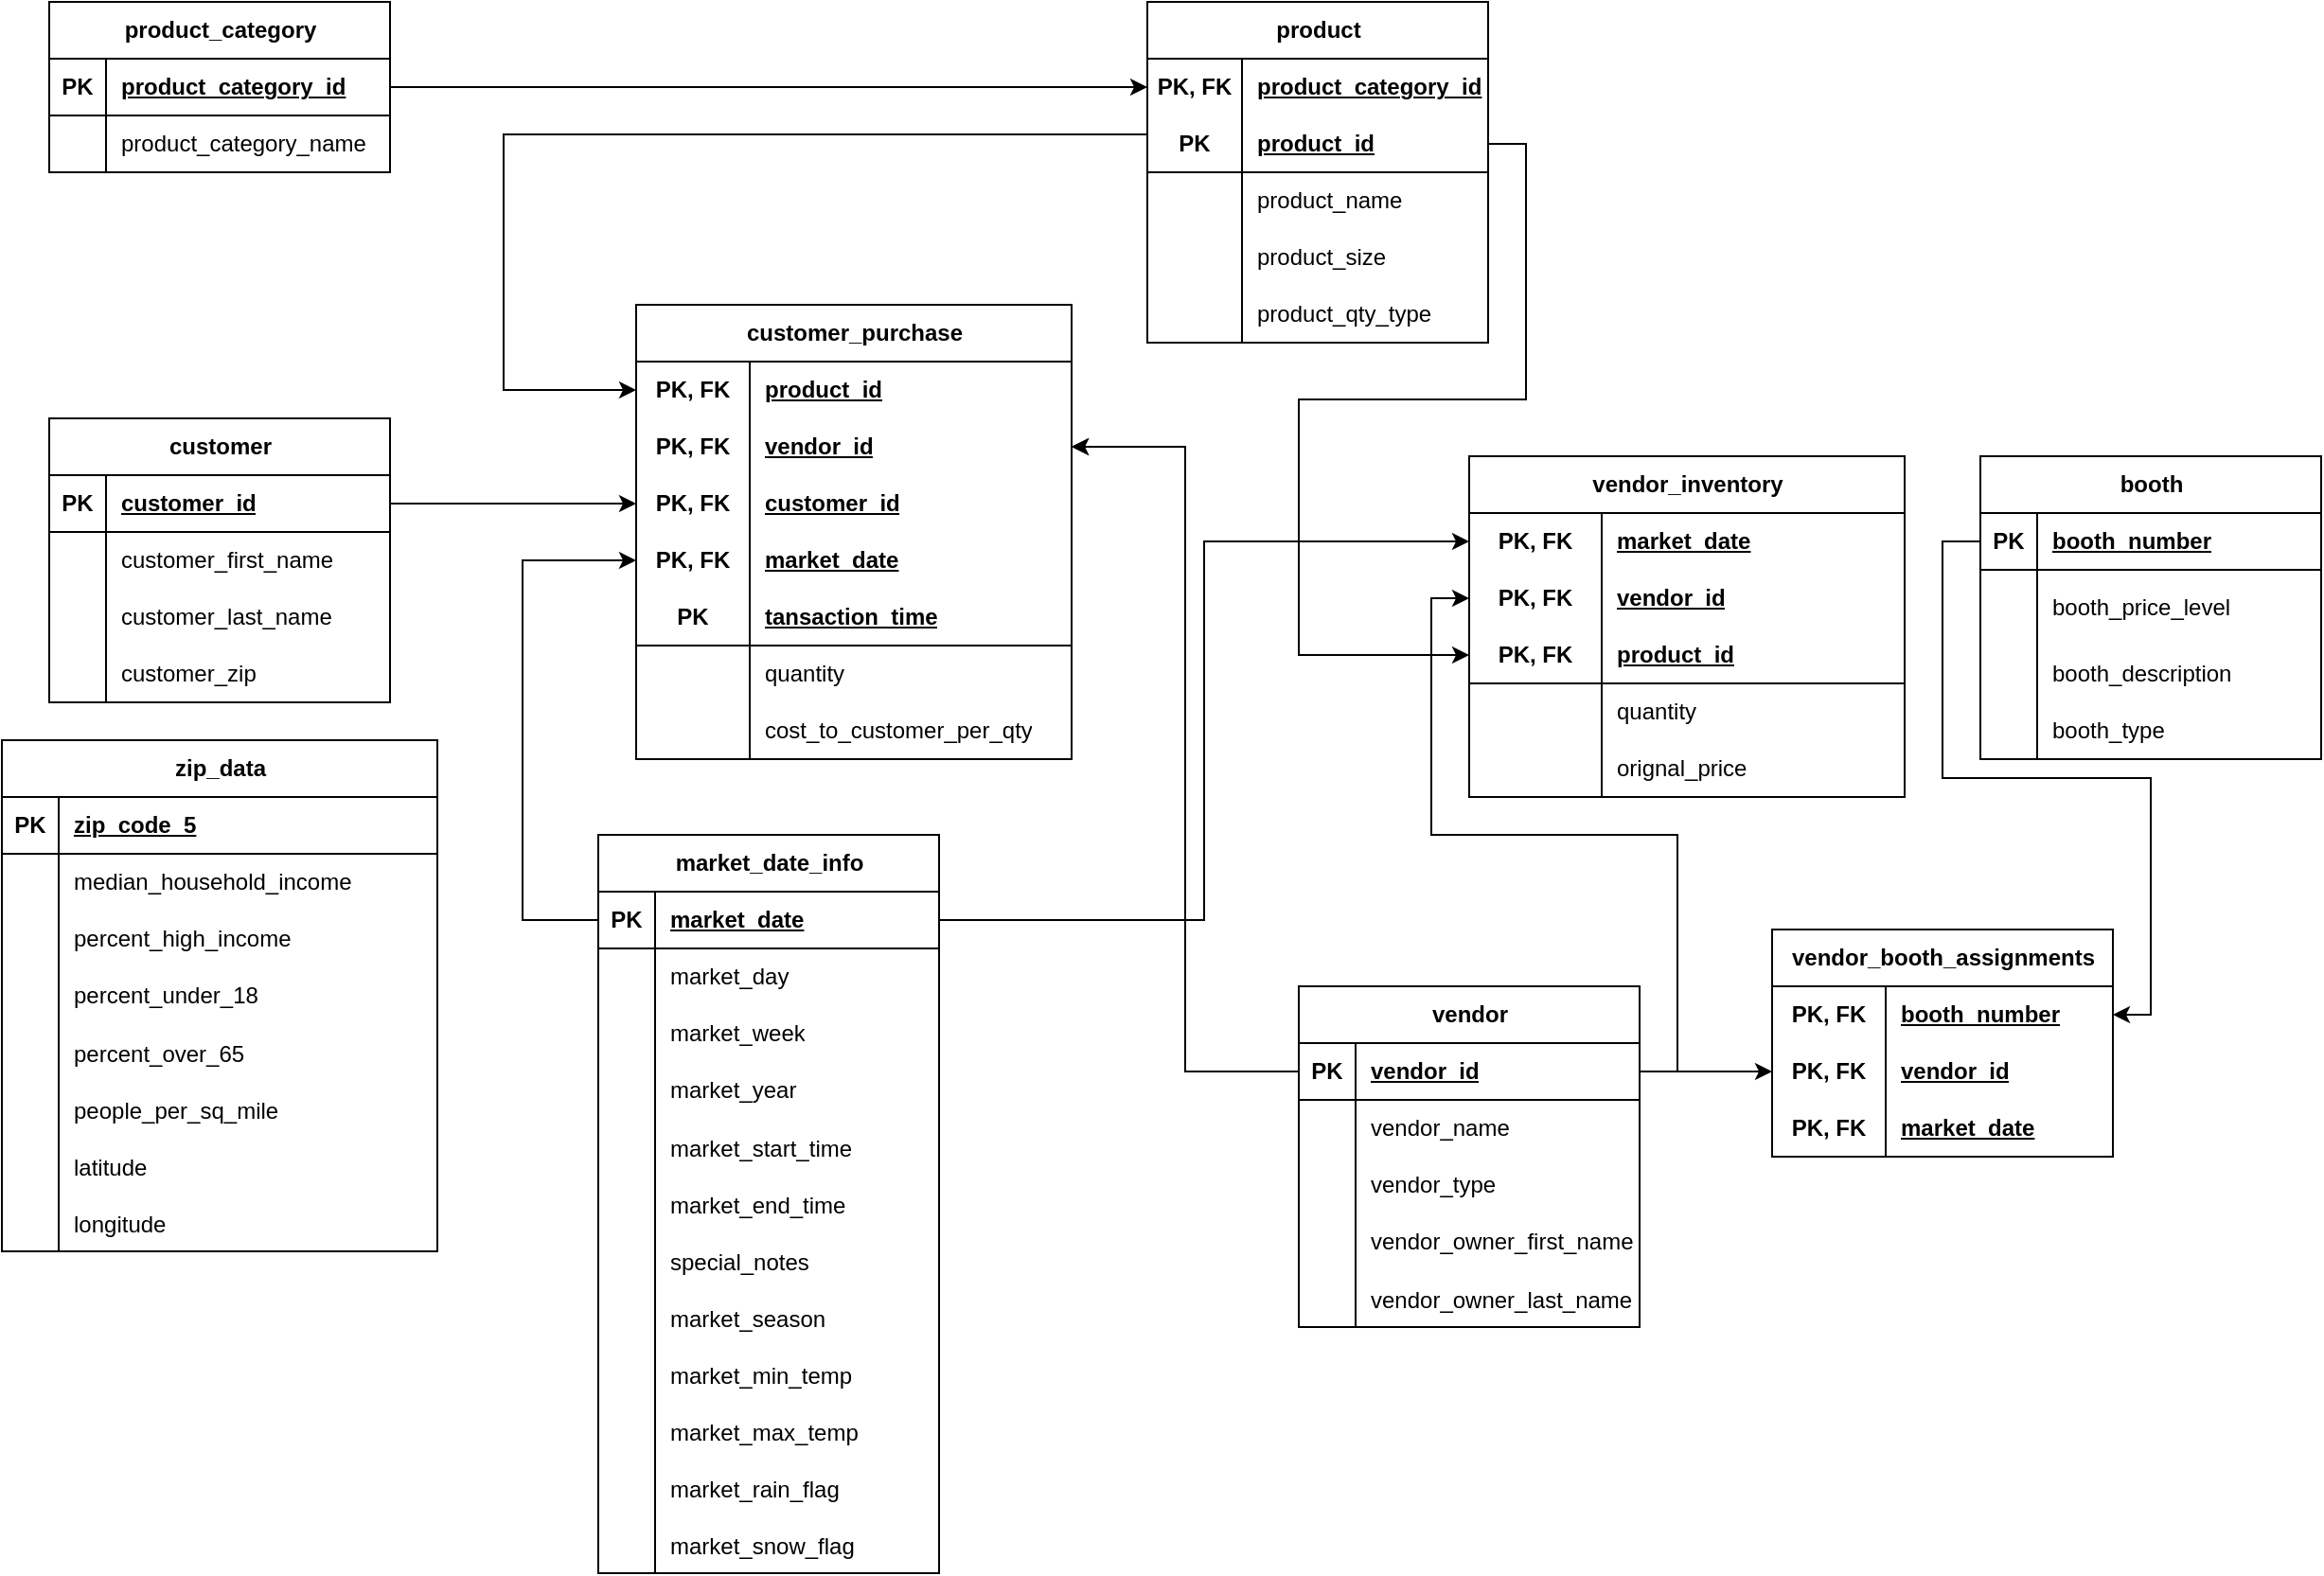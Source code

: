<mxfile version="24.4.0" type="device" pages="2">
  <diagram name="Page-1" id="Dq5ikrsuNPiUbWPe2rDf">
    <mxGraphModel dx="2236" dy="751" grid="1" gridSize="10" guides="1" tooltips="1" connect="1" arrows="1" fold="1" page="1" pageScale="1" pageWidth="850" pageHeight="1100" math="0" shadow="0">
      <root>
        <mxCell id="0" />
        <mxCell id="1" parent="0" />
        <mxCell id="lGEZIhWyc5uLxsDCuufH-32" value="booth" style="shape=table;startSize=30;container=1;collapsible=1;childLayout=tableLayout;fixedRows=1;rowLines=0;fontStyle=1;align=center;resizeLast=1;html=1;" vertex="1" parent="1">
          <mxGeometry x="1040" y="340" width="180" height="160" as="geometry" />
        </mxCell>
        <mxCell id="lGEZIhWyc5uLxsDCuufH-33" value="" style="shape=tableRow;horizontal=0;startSize=0;swimlaneHead=0;swimlaneBody=0;fillColor=none;collapsible=0;dropTarget=0;points=[[0,0.5],[1,0.5]];portConstraint=eastwest;top=0;left=0;right=0;bottom=1;" vertex="1" parent="lGEZIhWyc5uLxsDCuufH-32">
          <mxGeometry y="30" width="180" height="30" as="geometry" />
        </mxCell>
        <mxCell id="lGEZIhWyc5uLxsDCuufH-34" value="PK" style="shape=partialRectangle;connectable=0;fillColor=none;top=0;left=0;bottom=0;right=0;fontStyle=1;overflow=hidden;whiteSpace=wrap;html=1;" vertex="1" parent="lGEZIhWyc5uLxsDCuufH-33">
          <mxGeometry width="30" height="30" as="geometry">
            <mxRectangle width="30" height="30" as="alternateBounds" />
          </mxGeometry>
        </mxCell>
        <mxCell id="lGEZIhWyc5uLxsDCuufH-35" value="booth_number" style="shape=partialRectangle;connectable=0;fillColor=none;top=0;left=0;bottom=0;right=0;align=left;spacingLeft=6;fontStyle=5;overflow=hidden;whiteSpace=wrap;html=1;" vertex="1" parent="lGEZIhWyc5uLxsDCuufH-33">
          <mxGeometry x="30" width="150" height="30" as="geometry">
            <mxRectangle width="150" height="30" as="alternateBounds" />
          </mxGeometry>
        </mxCell>
        <mxCell id="lGEZIhWyc5uLxsDCuufH-36" value="" style="shape=tableRow;horizontal=0;startSize=0;swimlaneHead=0;swimlaneBody=0;fillColor=none;collapsible=0;dropTarget=0;points=[[0,0.5],[1,0.5]];portConstraint=eastwest;top=0;left=0;right=0;bottom=0;" vertex="1" parent="lGEZIhWyc5uLxsDCuufH-32">
          <mxGeometry y="60" width="180" height="40" as="geometry" />
        </mxCell>
        <mxCell id="lGEZIhWyc5uLxsDCuufH-37" value="" style="shape=partialRectangle;connectable=0;fillColor=none;top=0;left=0;bottom=0;right=0;editable=1;overflow=hidden;whiteSpace=wrap;html=1;" vertex="1" parent="lGEZIhWyc5uLxsDCuufH-36">
          <mxGeometry width="30" height="40" as="geometry">
            <mxRectangle width="30" height="40" as="alternateBounds" />
          </mxGeometry>
        </mxCell>
        <mxCell id="lGEZIhWyc5uLxsDCuufH-38" value="booth_price_level" style="shape=partialRectangle;connectable=0;fillColor=none;top=0;left=0;bottom=0;right=0;align=left;spacingLeft=6;overflow=hidden;whiteSpace=wrap;html=1;" vertex="1" parent="lGEZIhWyc5uLxsDCuufH-36">
          <mxGeometry x="30" width="150" height="40" as="geometry">
            <mxRectangle width="150" height="40" as="alternateBounds" />
          </mxGeometry>
        </mxCell>
        <mxCell id="lGEZIhWyc5uLxsDCuufH-39" value="" style="shape=tableRow;horizontal=0;startSize=0;swimlaneHead=0;swimlaneBody=0;fillColor=none;collapsible=0;dropTarget=0;points=[[0,0.5],[1,0.5]];portConstraint=eastwest;top=0;left=0;right=0;bottom=0;" vertex="1" parent="lGEZIhWyc5uLxsDCuufH-32">
          <mxGeometry y="100" width="180" height="30" as="geometry" />
        </mxCell>
        <mxCell id="lGEZIhWyc5uLxsDCuufH-40" value="" style="shape=partialRectangle;connectable=0;fillColor=none;top=0;left=0;bottom=0;right=0;editable=1;overflow=hidden;whiteSpace=wrap;html=1;" vertex="1" parent="lGEZIhWyc5uLxsDCuufH-39">
          <mxGeometry width="30" height="30" as="geometry">
            <mxRectangle width="30" height="30" as="alternateBounds" />
          </mxGeometry>
        </mxCell>
        <mxCell id="lGEZIhWyc5uLxsDCuufH-41" value="booth_description" style="shape=partialRectangle;connectable=0;fillColor=none;top=0;left=0;bottom=0;right=0;align=left;spacingLeft=6;overflow=hidden;whiteSpace=wrap;html=1;" vertex="1" parent="lGEZIhWyc5uLxsDCuufH-39">
          <mxGeometry x="30" width="150" height="30" as="geometry">
            <mxRectangle width="150" height="30" as="alternateBounds" />
          </mxGeometry>
        </mxCell>
        <mxCell id="lGEZIhWyc5uLxsDCuufH-42" value="" style="shape=tableRow;horizontal=0;startSize=0;swimlaneHead=0;swimlaneBody=0;fillColor=none;collapsible=0;dropTarget=0;points=[[0,0.5],[1,0.5]];portConstraint=eastwest;top=0;left=0;right=0;bottom=0;" vertex="1" parent="lGEZIhWyc5uLxsDCuufH-32">
          <mxGeometry y="130" width="180" height="30" as="geometry" />
        </mxCell>
        <mxCell id="lGEZIhWyc5uLxsDCuufH-43" value="" style="shape=partialRectangle;connectable=0;fillColor=none;top=0;left=0;bottom=0;right=0;editable=1;overflow=hidden;whiteSpace=wrap;html=1;" vertex="1" parent="lGEZIhWyc5uLxsDCuufH-42">
          <mxGeometry width="30" height="30" as="geometry">
            <mxRectangle width="30" height="30" as="alternateBounds" />
          </mxGeometry>
        </mxCell>
        <mxCell id="lGEZIhWyc5uLxsDCuufH-44" value="booth_type" style="shape=partialRectangle;connectable=0;fillColor=none;top=0;left=0;bottom=0;right=0;align=left;spacingLeft=6;overflow=hidden;whiteSpace=wrap;html=1;" vertex="1" parent="lGEZIhWyc5uLxsDCuufH-42">
          <mxGeometry x="30" width="150" height="30" as="geometry">
            <mxRectangle width="150" height="30" as="alternateBounds" />
          </mxGeometry>
        </mxCell>
        <mxCell id="lGEZIhWyc5uLxsDCuufH-45" value="customer" style="shape=table;startSize=30;container=1;collapsible=1;childLayout=tableLayout;fixedRows=1;rowLines=0;fontStyle=1;align=center;resizeLast=1;html=1;" vertex="1" parent="1">
          <mxGeometry x="20" y="320" width="180" height="150" as="geometry" />
        </mxCell>
        <mxCell id="lGEZIhWyc5uLxsDCuufH-46" value="" style="shape=tableRow;horizontal=0;startSize=0;swimlaneHead=0;swimlaneBody=0;fillColor=none;collapsible=0;dropTarget=0;points=[[0,0.5],[1,0.5]];portConstraint=eastwest;top=0;left=0;right=0;bottom=1;" vertex="1" parent="lGEZIhWyc5uLxsDCuufH-45">
          <mxGeometry y="30" width="180" height="30" as="geometry" />
        </mxCell>
        <mxCell id="lGEZIhWyc5uLxsDCuufH-47" value="PK" style="shape=partialRectangle;connectable=0;fillColor=none;top=0;left=0;bottom=0;right=0;fontStyle=1;overflow=hidden;whiteSpace=wrap;html=1;" vertex="1" parent="lGEZIhWyc5uLxsDCuufH-46">
          <mxGeometry width="30" height="30" as="geometry">
            <mxRectangle width="30" height="30" as="alternateBounds" />
          </mxGeometry>
        </mxCell>
        <mxCell id="lGEZIhWyc5uLxsDCuufH-48" value="customer_id" style="shape=partialRectangle;connectable=0;fillColor=none;top=0;left=0;bottom=0;right=0;align=left;spacingLeft=6;fontStyle=5;overflow=hidden;whiteSpace=wrap;html=1;" vertex="1" parent="lGEZIhWyc5uLxsDCuufH-46">
          <mxGeometry x="30" width="150" height="30" as="geometry">
            <mxRectangle width="150" height="30" as="alternateBounds" />
          </mxGeometry>
        </mxCell>
        <mxCell id="lGEZIhWyc5uLxsDCuufH-49" value="" style="shape=tableRow;horizontal=0;startSize=0;swimlaneHead=0;swimlaneBody=0;fillColor=none;collapsible=0;dropTarget=0;points=[[0,0.5],[1,0.5]];portConstraint=eastwest;top=0;left=0;right=0;bottom=0;" vertex="1" parent="lGEZIhWyc5uLxsDCuufH-45">
          <mxGeometry y="60" width="180" height="30" as="geometry" />
        </mxCell>
        <mxCell id="lGEZIhWyc5uLxsDCuufH-50" value="" style="shape=partialRectangle;connectable=0;fillColor=none;top=0;left=0;bottom=0;right=0;editable=1;overflow=hidden;whiteSpace=wrap;html=1;" vertex="1" parent="lGEZIhWyc5uLxsDCuufH-49">
          <mxGeometry width="30" height="30" as="geometry">
            <mxRectangle width="30" height="30" as="alternateBounds" />
          </mxGeometry>
        </mxCell>
        <mxCell id="lGEZIhWyc5uLxsDCuufH-51" value="customer_first_name" style="shape=partialRectangle;connectable=0;fillColor=none;top=0;left=0;bottom=0;right=0;align=left;spacingLeft=6;overflow=hidden;whiteSpace=wrap;html=1;" vertex="1" parent="lGEZIhWyc5uLxsDCuufH-49">
          <mxGeometry x="30" width="150" height="30" as="geometry">
            <mxRectangle width="150" height="30" as="alternateBounds" />
          </mxGeometry>
        </mxCell>
        <mxCell id="lGEZIhWyc5uLxsDCuufH-52" value="" style="shape=tableRow;horizontal=0;startSize=0;swimlaneHead=0;swimlaneBody=0;fillColor=none;collapsible=0;dropTarget=0;points=[[0,0.5],[1,0.5]];portConstraint=eastwest;top=0;left=0;right=0;bottom=0;" vertex="1" parent="lGEZIhWyc5uLxsDCuufH-45">
          <mxGeometry y="90" width="180" height="30" as="geometry" />
        </mxCell>
        <mxCell id="lGEZIhWyc5uLxsDCuufH-53" value="" style="shape=partialRectangle;connectable=0;fillColor=none;top=0;left=0;bottom=0;right=0;editable=1;overflow=hidden;whiteSpace=wrap;html=1;" vertex="1" parent="lGEZIhWyc5uLxsDCuufH-52">
          <mxGeometry width="30" height="30" as="geometry">
            <mxRectangle width="30" height="30" as="alternateBounds" />
          </mxGeometry>
        </mxCell>
        <mxCell id="lGEZIhWyc5uLxsDCuufH-54" value="customer_last_name" style="shape=partialRectangle;connectable=0;fillColor=none;top=0;left=0;bottom=0;right=0;align=left;spacingLeft=6;overflow=hidden;whiteSpace=wrap;html=1;" vertex="1" parent="lGEZIhWyc5uLxsDCuufH-52">
          <mxGeometry x="30" width="150" height="30" as="geometry">
            <mxRectangle width="150" height="30" as="alternateBounds" />
          </mxGeometry>
        </mxCell>
        <mxCell id="lGEZIhWyc5uLxsDCuufH-55" value="" style="shape=tableRow;horizontal=0;startSize=0;swimlaneHead=0;swimlaneBody=0;fillColor=none;collapsible=0;dropTarget=0;points=[[0,0.5],[1,0.5]];portConstraint=eastwest;top=0;left=0;right=0;bottom=0;" vertex="1" parent="lGEZIhWyc5uLxsDCuufH-45">
          <mxGeometry y="120" width="180" height="30" as="geometry" />
        </mxCell>
        <mxCell id="lGEZIhWyc5uLxsDCuufH-56" value="" style="shape=partialRectangle;connectable=0;fillColor=none;top=0;left=0;bottom=0;right=0;editable=1;overflow=hidden;whiteSpace=wrap;html=1;" vertex="1" parent="lGEZIhWyc5uLxsDCuufH-55">
          <mxGeometry width="30" height="30" as="geometry">
            <mxRectangle width="30" height="30" as="alternateBounds" />
          </mxGeometry>
        </mxCell>
        <mxCell id="lGEZIhWyc5uLxsDCuufH-57" value="customer_zip" style="shape=partialRectangle;connectable=0;fillColor=none;top=0;left=0;bottom=0;right=0;align=left;spacingLeft=6;overflow=hidden;whiteSpace=wrap;html=1;" vertex="1" parent="lGEZIhWyc5uLxsDCuufH-55">
          <mxGeometry x="30" width="150" height="30" as="geometry">
            <mxRectangle width="150" height="30" as="alternateBounds" />
          </mxGeometry>
        </mxCell>
        <mxCell id="lGEZIhWyc5uLxsDCuufH-137" value="customer_purchase" style="shape=table;startSize=30;container=1;collapsible=1;childLayout=tableLayout;fixedRows=1;rowLines=0;fontStyle=1;align=center;resizeLast=1;html=1;" vertex="1" parent="1">
          <mxGeometry x="330" y="260" width="230" height="240" as="geometry" />
        </mxCell>
        <mxCell id="lGEZIhWyc5uLxsDCuufH-158" value="" style="shape=tableRow;horizontal=0;startSize=0;swimlaneHead=0;swimlaneBody=0;fillColor=none;collapsible=0;dropTarget=0;points=[[0,0.5],[1,0.5]];portConstraint=eastwest;top=0;left=0;right=0;bottom=0;" vertex="1" parent="lGEZIhWyc5uLxsDCuufH-137">
          <mxGeometry y="30" width="230" height="30" as="geometry" />
        </mxCell>
        <mxCell id="lGEZIhWyc5uLxsDCuufH-159" value="PK, FK" style="shape=partialRectangle;connectable=0;fillColor=none;top=0;left=0;bottom=0;right=0;fontStyle=1;overflow=hidden;whiteSpace=wrap;html=1;" vertex="1" parent="lGEZIhWyc5uLxsDCuufH-158">
          <mxGeometry width="60" height="30" as="geometry">
            <mxRectangle width="60" height="30" as="alternateBounds" />
          </mxGeometry>
        </mxCell>
        <mxCell id="lGEZIhWyc5uLxsDCuufH-160" value="product_id" style="shape=partialRectangle;connectable=0;fillColor=none;top=0;left=0;bottom=0;right=0;align=left;spacingLeft=6;fontStyle=5;overflow=hidden;whiteSpace=wrap;html=1;" vertex="1" parent="lGEZIhWyc5uLxsDCuufH-158">
          <mxGeometry x="60" width="170" height="30" as="geometry">
            <mxRectangle width="170" height="30" as="alternateBounds" />
          </mxGeometry>
        </mxCell>
        <mxCell id="lGEZIhWyc5uLxsDCuufH-181" value="" style="shape=tableRow;horizontal=0;startSize=0;swimlaneHead=0;swimlaneBody=0;fillColor=none;collapsible=0;dropTarget=0;points=[[0,0.5],[1,0.5]];portConstraint=eastwest;top=0;left=0;right=0;bottom=0;" vertex="1" parent="lGEZIhWyc5uLxsDCuufH-137">
          <mxGeometry y="60" width="230" height="30" as="geometry" />
        </mxCell>
        <mxCell id="lGEZIhWyc5uLxsDCuufH-182" value="PK, FK" style="shape=partialRectangle;connectable=0;fillColor=none;top=0;left=0;bottom=0;right=0;fontStyle=1;overflow=hidden;whiteSpace=wrap;html=1;" vertex="1" parent="lGEZIhWyc5uLxsDCuufH-181">
          <mxGeometry width="60" height="30" as="geometry">
            <mxRectangle width="60" height="30" as="alternateBounds" />
          </mxGeometry>
        </mxCell>
        <mxCell id="lGEZIhWyc5uLxsDCuufH-183" value="vendor_id" style="shape=partialRectangle;connectable=0;fillColor=none;top=0;left=0;bottom=0;right=0;align=left;spacingLeft=6;fontStyle=5;overflow=hidden;whiteSpace=wrap;html=1;" vertex="1" parent="lGEZIhWyc5uLxsDCuufH-181">
          <mxGeometry x="60" width="170" height="30" as="geometry">
            <mxRectangle width="170" height="30" as="alternateBounds" />
          </mxGeometry>
        </mxCell>
        <mxCell id="lGEZIhWyc5uLxsDCuufH-155" value="" style="shape=tableRow;horizontal=0;startSize=0;swimlaneHead=0;swimlaneBody=0;fillColor=none;collapsible=0;dropTarget=0;points=[[0,0.5],[1,0.5]];portConstraint=eastwest;top=0;left=0;right=0;bottom=0;" vertex="1" parent="lGEZIhWyc5uLxsDCuufH-137">
          <mxGeometry y="90" width="230" height="30" as="geometry" />
        </mxCell>
        <mxCell id="lGEZIhWyc5uLxsDCuufH-156" value="PK, FK" style="shape=partialRectangle;connectable=0;fillColor=none;top=0;left=0;bottom=0;right=0;fontStyle=1;overflow=hidden;whiteSpace=wrap;html=1;" vertex="1" parent="lGEZIhWyc5uLxsDCuufH-155">
          <mxGeometry width="60" height="30" as="geometry">
            <mxRectangle width="60" height="30" as="alternateBounds" />
          </mxGeometry>
        </mxCell>
        <mxCell id="lGEZIhWyc5uLxsDCuufH-157" value="customer_id" style="shape=partialRectangle;connectable=0;fillColor=none;top=0;left=0;bottom=0;right=0;align=left;spacingLeft=6;fontStyle=5;overflow=hidden;whiteSpace=wrap;html=1;" vertex="1" parent="lGEZIhWyc5uLxsDCuufH-155">
          <mxGeometry x="60" width="170" height="30" as="geometry">
            <mxRectangle width="170" height="30" as="alternateBounds" />
          </mxGeometry>
        </mxCell>
        <mxCell id="lGEZIhWyc5uLxsDCuufH-178" value="" style="shape=tableRow;horizontal=0;startSize=0;swimlaneHead=0;swimlaneBody=0;fillColor=none;collapsible=0;dropTarget=0;points=[[0,0.5],[1,0.5]];portConstraint=eastwest;top=0;left=0;right=0;bottom=0;" vertex="1" parent="lGEZIhWyc5uLxsDCuufH-137">
          <mxGeometry y="120" width="230" height="30" as="geometry" />
        </mxCell>
        <mxCell id="lGEZIhWyc5uLxsDCuufH-179" value="PK, FK" style="shape=partialRectangle;connectable=0;fillColor=none;top=0;left=0;bottom=0;right=0;fontStyle=1;overflow=hidden;whiteSpace=wrap;html=1;" vertex="1" parent="lGEZIhWyc5uLxsDCuufH-178">
          <mxGeometry width="60" height="30" as="geometry">
            <mxRectangle width="60" height="30" as="alternateBounds" />
          </mxGeometry>
        </mxCell>
        <mxCell id="lGEZIhWyc5uLxsDCuufH-180" value="market_date" style="shape=partialRectangle;connectable=0;fillColor=none;top=0;left=0;bottom=0;right=0;align=left;spacingLeft=6;fontStyle=5;overflow=hidden;whiteSpace=wrap;html=1;" vertex="1" parent="lGEZIhWyc5uLxsDCuufH-178">
          <mxGeometry x="60" width="170" height="30" as="geometry">
            <mxRectangle width="170" height="30" as="alternateBounds" />
          </mxGeometry>
        </mxCell>
        <mxCell id="lGEZIhWyc5uLxsDCuufH-150" value="" style="shape=tableRow;horizontal=0;startSize=0;swimlaneHead=0;swimlaneBody=0;fillColor=none;collapsible=0;dropTarget=0;points=[[0,0.5],[1,0.5]];portConstraint=eastwest;top=0;left=0;right=0;bottom=1;" vertex="1" parent="lGEZIhWyc5uLxsDCuufH-137">
          <mxGeometry y="150" width="230" height="30" as="geometry" />
        </mxCell>
        <mxCell id="lGEZIhWyc5uLxsDCuufH-151" value="PK" style="shape=partialRectangle;connectable=0;fillColor=none;top=0;left=0;bottom=0;right=0;fontStyle=1;overflow=hidden;whiteSpace=wrap;html=1;" vertex="1" parent="lGEZIhWyc5uLxsDCuufH-150">
          <mxGeometry width="60" height="30" as="geometry">
            <mxRectangle width="60" height="30" as="alternateBounds" />
          </mxGeometry>
        </mxCell>
        <mxCell id="lGEZIhWyc5uLxsDCuufH-152" value="tansaction_time" style="shape=partialRectangle;connectable=0;fillColor=none;top=0;left=0;bottom=0;right=0;align=left;spacingLeft=6;fontStyle=5;overflow=hidden;whiteSpace=wrap;html=1;" vertex="1" parent="lGEZIhWyc5uLxsDCuufH-150">
          <mxGeometry x="60" width="170" height="30" as="geometry">
            <mxRectangle width="170" height="30" as="alternateBounds" />
          </mxGeometry>
        </mxCell>
        <mxCell id="lGEZIhWyc5uLxsDCuufH-141" value="" style="shape=tableRow;horizontal=0;startSize=0;swimlaneHead=0;swimlaneBody=0;fillColor=none;collapsible=0;dropTarget=0;points=[[0,0.5],[1,0.5]];portConstraint=eastwest;top=0;left=0;right=0;bottom=0;" vertex="1" parent="lGEZIhWyc5uLxsDCuufH-137">
          <mxGeometry y="180" width="230" height="30" as="geometry" />
        </mxCell>
        <mxCell id="lGEZIhWyc5uLxsDCuufH-142" value="" style="shape=partialRectangle;connectable=0;fillColor=none;top=0;left=0;bottom=0;right=0;editable=1;overflow=hidden;whiteSpace=wrap;html=1;" vertex="1" parent="lGEZIhWyc5uLxsDCuufH-141">
          <mxGeometry width="60" height="30" as="geometry">
            <mxRectangle width="60" height="30" as="alternateBounds" />
          </mxGeometry>
        </mxCell>
        <mxCell id="lGEZIhWyc5uLxsDCuufH-143" value="quantity" style="shape=partialRectangle;connectable=0;fillColor=none;top=0;left=0;bottom=0;right=0;align=left;spacingLeft=6;overflow=hidden;whiteSpace=wrap;html=1;" vertex="1" parent="lGEZIhWyc5uLxsDCuufH-141">
          <mxGeometry x="60" width="170" height="30" as="geometry">
            <mxRectangle width="170" height="30" as="alternateBounds" />
          </mxGeometry>
        </mxCell>
        <mxCell id="lGEZIhWyc5uLxsDCuufH-144" value="" style="shape=tableRow;horizontal=0;startSize=0;swimlaneHead=0;swimlaneBody=0;fillColor=none;collapsible=0;dropTarget=0;points=[[0,0.5],[1,0.5]];portConstraint=eastwest;top=0;left=0;right=0;bottom=0;" vertex="1" parent="lGEZIhWyc5uLxsDCuufH-137">
          <mxGeometry y="210" width="230" height="30" as="geometry" />
        </mxCell>
        <mxCell id="lGEZIhWyc5uLxsDCuufH-145" value="" style="shape=partialRectangle;connectable=0;fillColor=none;top=0;left=0;bottom=0;right=0;editable=1;overflow=hidden;whiteSpace=wrap;html=1;" vertex="1" parent="lGEZIhWyc5uLxsDCuufH-144">
          <mxGeometry width="60" height="30" as="geometry">
            <mxRectangle width="60" height="30" as="alternateBounds" />
          </mxGeometry>
        </mxCell>
        <mxCell id="lGEZIhWyc5uLxsDCuufH-146" value="cost_to_customer_per_qty" style="shape=partialRectangle;connectable=0;fillColor=none;top=0;left=0;bottom=0;right=0;align=left;spacingLeft=6;overflow=hidden;whiteSpace=wrap;html=1;" vertex="1" parent="lGEZIhWyc5uLxsDCuufH-144">
          <mxGeometry x="60" width="170" height="30" as="geometry">
            <mxRectangle width="170" height="30" as="alternateBounds" />
          </mxGeometry>
        </mxCell>
        <mxCell id="lGEZIhWyc5uLxsDCuufH-187" style="edgeStyle=orthogonalEdgeStyle;rounded=0;orthogonalLoop=1;jettySize=auto;html=1;" edge="1" parent="1" source="lGEZIhWyc5uLxsDCuufH-46" target="lGEZIhWyc5uLxsDCuufH-155">
          <mxGeometry relative="1" as="geometry" />
        </mxCell>
        <mxCell id="lGEZIhWyc5uLxsDCuufH-189" value="market_date_info" style="shape=table;startSize=30;container=1;collapsible=1;childLayout=tableLayout;fixedRows=1;rowLines=0;fontStyle=1;align=center;resizeLast=1;html=1;" vertex="1" parent="1">
          <mxGeometry x="310" y="540" width="180" height="390" as="geometry" />
        </mxCell>
        <mxCell id="lGEZIhWyc5uLxsDCuufH-190" value="" style="shape=tableRow;horizontal=0;startSize=0;swimlaneHead=0;swimlaneBody=0;fillColor=none;collapsible=0;dropTarget=0;points=[[0,0.5],[1,0.5]];portConstraint=eastwest;top=0;left=0;right=0;bottom=1;" vertex="1" parent="lGEZIhWyc5uLxsDCuufH-189">
          <mxGeometry y="30" width="180" height="30" as="geometry" />
        </mxCell>
        <mxCell id="lGEZIhWyc5uLxsDCuufH-191" value="PK" style="shape=partialRectangle;connectable=0;fillColor=none;top=0;left=0;bottom=0;right=0;fontStyle=1;overflow=hidden;whiteSpace=wrap;html=1;" vertex="1" parent="lGEZIhWyc5uLxsDCuufH-190">
          <mxGeometry width="30" height="30" as="geometry">
            <mxRectangle width="30" height="30" as="alternateBounds" />
          </mxGeometry>
        </mxCell>
        <mxCell id="lGEZIhWyc5uLxsDCuufH-192" value="market_date" style="shape=partialRectangle;connectable=0;fillColor=none;top=0;left=0;bottom=0;right=0;align=left;spacingLeft=6;fontStyle=5;overflow=hidden;whiteSpace=wrap;html=1;" vertex="1" parent="lGEZIhWyc5uLxsDCuufH-190">
          <mxGeometry x="30" width="150" height="30" as="geometry">
            <mxRectangle width="150" height="30" as="alternateBounds" />
          </mxGeometry>
        </mxCell>
        <mxCell id="lGEZIhWyc5uLxsDCuufH-193" value="" style="shape=tableRow;horizontal=0;startSize=0;swimlaneHead=0;swimlaneBody=0;fillColor=none;collapsible=0;dropTarget=0;points=[[0,0.5],[1,0.5]];portConstraint=eastwest;top=0;left=0;right=0;bottom=0;" vertex="1" parent="lGEZIhWyc5uLxsDCuufH-189">
          <mxGeometry y="60" width="180" height="30" as="geometry" />
        </mxCell>
        <mxCell id="lGEZIhWyc5uLxsDCuufH-194" value="" style="shape=partialRectangle;connectable=0;fillColor=none;top=0;left=0;bottom=0;right=0;editable=1;overflow=hidden;whiteSpace=wrap;html=1;" vertex="1" parent="lGEZIhWyc5uLxsDCuufH-193">
          <mxGeometry width="30" height="30" as="geometry">
            <mxRectangle width="30" height="30" as="alternateBounds" />
          </mxGeometry>
        </mxCell>
        <mxCell id="lGEZIhWyc5uLxsDCuufH-195" value="market_day" style="shape=partialRectangle;connectable=0;fillColor=none;top=0;left=0;bottom=0;right=0;align=left;spacingLeft=6;overflow=hidden;whiteSpace=wrap;html=1;" vertex="1" parent="lGEZIhWyc5uLxsDCuufH-193">
          <mxGeometry x="30" width="150" height="30" as="geometry">
            <mxRectangle width="150" height="30" as="alternateBounds" />
          </mxGeometry>
        </mxCell>
        <mxCell id="lGEZIhWyc5uLxsDCuufH-196" value="" style="shape=tableRow;horizontal=0;startSize=0;swimlaneHead=0;swimlaneBody=0;fillColor=none;collapsible=0;dropTarget=0;points=[[0,0.5],[1,0.5]];portConstraint=eastwest;top=0;left=0;right=0;bottom=0;" vertex="1" parent="lGEZIhWyc5uLxsDCuufH-189">
          <mxGeometry y="90" width="180" height="30" as="geometry" />
        </mxCell>
        <mxCell id="lGEZIhWyc5uLxsDCuufH-197" value="" style="shape=partialRectangle;connectable=0;fillColor=none;top=0;left=0;bottom=0;right=0;editable=1;overflow=hidden;whiteSpace=wrap;html=1;" vertex="1" parent="lGEZIhWyc5uLxsDCuufH-196">
          <mxGeometry width="30" height="30" as="geometry">
            <mxRectangle width="30" height="30" as="alternateBounds" />
          </mxGeometry>
        </mxCell>
        <mxCell id="lGEZIhWyc5uLxsDCuufH-198" value="market_week" style="shape=partialRectangle;connectable=0;fillColor=none;top=0;left=0;bottom=0;right=0;align=left;spacingLeft=6;overflow=hidden;whiteSpace=wrap;html=1;" vertex="1" parent="lGEZIhWyc5uLxsDCuufH-196">
          <mxGeometry x="30" width="150" height="30" as="geometry">
            <mxRectangle width="150" height="30" as="alternateBounds" />
          </mxGeometry>
        </mxCell>
        <mxCell id="lGEZIhWyc5uLxsDCuufH-199" value="" style="shape=tableRow;horizontal=0;startSize=0;swimlaneHead=0;swimlaneBody=0;fillColor=none;collapsible=0;dropTarget=0;points=[[0,0.5],[1,0.5]];portConstraint=eastwest;top=0;left=0;right=0;bottom=0;" vertex="1" parent="lGEZIhWyc5uLxsDCuufH-189">
          <mxGeometry y="120" width="180" height="30" as="geometry" />
        </mxCell>
        <mxCell id="lGEZIhWyc5uLxsDCuufH-200" value="" style="shape=partialRectangle;connectable=0;fillColor=none;top=0;left=0;bottom=0;right=0;editable=1;overflow=hidden;whiteSpace=wrap;html=1;" vertex="1" parent="lGEZIhWyc5uLxsDCuufH-199">
          <mxGeometry width="30" height="30" as="geometry">
            <mxRectangle width="30" height="30" as="alternateBounds" />
          </mxGeometry>
        </mxCell>
        <mxCell id="lGEZIhWyc5uLxsDCuufH-201" value="market_year" style="shape=partialRectangle;connectable=0;fillColor=none;top=0;left=0;bottom=0;right=0;align=left;spacingLeft=6;overflow=hidden;whiteSpace=wrap;html=1;" vertex="1" parent="lGEZIhWyc5uLxsDCuufH-199">
          <mxGeometry x="30" width="150" height="30" as="geometry">
            <mxRectangle width="150" height="30" as="alternateBounds" />
          </mxGeometry>
        </mxCell>
        <mxCell id="lGEZIhWyc5uLxsDCuufH-202" value="" style="shape=tableRow;horizontal=0;startSize=0;swimlaneHead=0;swimlaneBody=0;fillColor=none;collapsible=0;dropTarget=0;points=[[0,0.5],[1,0.5]];portConstraint=eastwest;top=0;left=0;right=0;bottom=0;" vertex="1" parent="lGEZIhWyc5uLxsDCuufH-189">
          <mxGeometry y="150" width="180" height="30" as="geometry" />
        </mxCell>
        <mxCell id="lGEZIhWyc5uLxsDCuufH-203" value="" style="shape=partialRectangle;connectable=0;fillColor=none;top=0;left=0;bottom=0;right=0;editable=1;overflow=hidden;" vertex="1" parent="lGEZIhWyc5uLxsDCuufH-202">
          <mxGeometry width="30" height="30" as="geometry">
            <mxRectangle width="30" height="30" as="alternateBounds" />
          </mxGeometry>
        </mxCell>
        <mxCell id="lGEZIhWyc5uLxsDCuufH-204" value="market_start_time" style="shape=partialRectangle;connectable=0;fillColor=none;top=0;left=0;bottom=0;right=0;align=left;spacingLeft=6;overflow=hidden;" vertex="1" parent="lGEZIhWyc5uLxsDCuufH-202">
          <mxGeometry x="30" width="150" height="30" as="geometry">
            <mxRectangle width="150" height="30" as="alternateBounds" />
          </mxGeometry>
        </mxCell>
        <mxCell id="lGEZIhWyc5uLxsDCuufH-205" value="" style="shape=tableRow;horizontal=0;startSize=0;swimlaneHead=0;swimlaneBody=0;fillColor=none;collapsible=0;dropTarget=0;points=[[0,0.5],[1,0.5]];portConstraint=eastwest;top=0;left=0;right=0;bottom=0;" vertex="1" parent="lGEZIhWyc5uLxsDCuufH-189">
          <mxGeometry y="180" width="180" height="30" as="geometry" />
        </mxCell>
        <mxCell id="lGEZIhWyc5uLxsDCuufH-206" value="" style="shape=partialRectangle;connectable=0;fillColor=none;top=0;left=0;bottom=0;right=0;editable=1;overflow=hidden;" vertex="1" parent="lGEZIhWyc5uLxsDCuufH-205">
          <mxGeometry width="30" height="30" as="geometry">
            <mxRectangle width="30" height="30" as="alternateBounds" />
          </mxGeometry>
        </mxCell>
        <mxCell id="lGEZIhWyc5uLxsDCuufH-207" value="market_end_time" style="shape=partialRectangle;connectable=0;fillColor=none;top=0;left=0;bottom=0;right=0;align=left;spacingLeft=6;overflow=hidden;" vertex="1" parent="lGEZIhWyc5uLxsDCuufH-205">
          <mxGeometry x="30" width="150" height="30" as="geometry">
            <mxRectangle width="150" height="30" as="alternateBounds" />
          </mxGeometry>
        </mxCell>
        <mxCell id="lGEZIhWyc5uLxsDCuufH-208" value="" style="shape=tableRow;horizontal=0;startSize=0;swimlaneHead=0;swimlaneBody=0;fillColor=none;collapsible=0;dropTarget=0;points=[[0,0.5],[1,0.5]];portConstraint=eastwest;top=0;left=0;right=0;bottom=0;" vertex="1" parent="lGEZIhWyc5uLxsDCuufH-189">
          <mxGeometry y="210" width="180" height="30" as="geometry" />
        </mxCell>
        <mxCell id="lGEZIhWyc5uLxsDCuufH-209" value="" style="shape=partialRectangle;connectable=0;fillColor=none;top=0;left=0;bottom=0;right=0;editable=1;overflow=hidden;" vertex="1" parent="lGEZIhWyc5uLxsDCuufH-208">
          <mxGeometry width="30" height="30" as="geometry">
            <mxRectangle width="30" height="30" as="alternateBounds" />
          </mxGeometry>
        </mxCell>
        <mxCell id="lGEZIhWyc5uLxsDCuufH-210" value="special_notes" style="shape=partialRectangle;connectable=0;fillColor=none;top=0;left=0;bottom=0;right=0;align=left;spacingLeft=6;overflow=hidden;" vertex="1" parent="lGEZIhWyc5uLxsDCuufH-208">
          <mxGeometry x="30" width="150" height="30" as="geometry">
            <mxRectangle width="150" height="30" as="alternateBounds" />
          </mxGeometry>
        </mxCell>
        <mxCell id="lGEZIhWyc5uLxsDCuufH-211" value="" style="shape=tableRow;horizontal=0;startSize=0;swimlaneHead=0;swimlaneBody=0;fillColor=none;collapsible=0;dropTarget=0;points=[[0,0.5],[1,0.5]];portConstraint=eastwest;top=0;left=0;right=0;bottom=0;" vertex="1" parent="lGEZIhWyc5uLxsDCuufH-189">
          <mxGeometry y="240" width="180" height="30" as="geometry" />
        </mxCell>
        <mxCell id="lGEZIhWyc5uLxsDCuufH-212" value="" style="shape=partialRectangle;connectable=0;fillColor=none;top=0;left=0;bottom=0;right=0;editable=1;overflow=hidden;" vertex="1" parent="lGEZIhWyc5uLxsDCuufH-211">
          <mxGeometry width="30" height="30" as="geometry">
            <mxRectangle width="30" height="30" as="alternateBounds" />
          </mxGeometry>
        </mxCell>
        <mxCell id="lGEZIhWyc5uLxsDCuufH-213" value="market_season" style="shape=partialRectangle;connectable=0;fillColor=none;top=0;left=0;bottom=0;right=0;align=left;spacingLeft=6;overflow=hidden;" vertex="1" parent="lGEZIhWyc5uLxsDCuufH-211">
          <mxGeometry x="30" width="150" height="30" as="geometry">
            <mxRectangle width="150" height="30" as="alternateBounds" />
          </mxGeometry>
        </mxCell>
        <mxCell id="lGEZIhWyc5uLxsDCuufH-214" value="" style="shape=tableRow;horizontal=0;startSize=0;swimlaneHead=0;swimlaneBody=0;fillColor=none;collapsible=0;dropTarget=0;points=[[0,0.5],[1,0.5]];portConstraint=eastwest;top=0;left=0;right=0;bottom=0;" vertex="1" parent="lGEZIhWyc5uLxsDCuufH-189">
          <mxGeometry y="270" width="180" height="30" as="geometry" />
        </mxCell>
        <mxCell id="lGEZIhWyc5uLxsDCuufH-215" value="" style="shape=partialRectangle;connectable=0;fillColor=none;top=0;left=0;bottom=0;right=0;editable=1;overflow=hidden;" vertex="1" parent="lGEZIhWyc5uLxsDCuufH-214">
          <mxGeometry width="30" height="30" as="geometry">
            <mxRectangle width="30" height="30" as="alternateBounds" />
          </mxGeometry>
        </mxCell>
        <mxCell id="lGEZIhWyc5uLxsDCuufH-216" value="market_min_temp" style="shape=partialRectangle;connectable=0;fillColor=none;top=0;left=0;bottom=0;right=0;align=left;spacingLeft=6;overflow=hidden;" vertex="1" parent="lGEZIhWyc5uLxsDCuufH-214">
          <mxGeometry x="30" width="150" height="30" as="geometry">
            <mxRectangle width="150" height="30" as="alternateBounds" />
          </mxGeometry>
        </mxCell>
        <mxCell id="lGEZIhWyc5uLxsDCuufH-217" value="" style="shape=tableRow;horizontal=0;startSize=0;swimlaneHead=0;swimlaneBody=0;fillColor=none;collapsible=0;dropTarget=0;points=[[0,0.5],[1,0.5]];portConstraint=eastwest;top=0;left=0;right=0;bottom=0;" vertex="1" parent="lGEZIhWyc5uLxsDCuufH-189">
          <mxGeometry y="300" width="180" height="30" as="geometry" />
        </mxCell>
        <mxCell id="lGEZIhWyc5uLxsDCuufH-218" value="" style="shape=partialRectangle;connectable=0;fillColor=none;top=0;left=0;bottom=0;right=0;editable=1;overflow=hidden;" vertex="1" parent="lGEZIhWyc5uLxsDCuufH-217">
          <mxGeometry width="30" height="30" as="geometry">
            <mxRectangle width="30" height="30" as="alternateBounds" />
          </mxGeometry>
        </mxCell>
        <mxCell id="lGEZIhWyc5uLxsDCuufH-219" value="market_max_temp" style="shape=partialRectangle;connectable=0;fillColor=none;top=0;left=0;bottom=0;right=0;align=left;spacingLeft=6;overflow=hidden;" vertex="1" parent="lGEZIhWyc5uLxsDCuufH-217">
          <mxGeometry x="30" width="150" height="30" as="geometry">
            <mxRectangle width="150" height="30" as="alternateBounds" />
          </mxGeometry>
        </mxCell>
        <mxCell id="lGEZIhWyc5uLxsDCuufH-220" value="" style="shape=tableRow;horizontal=0;startSize=0;swimlaneHead=0;swimlaneBody=0;fillColor=none;collapsible=0;dropTarget=0;points=[[0,0.5],[1,0.5]];portConstraint=eastwest;top=0;left=0;right=0;bottom=0;" vertex="1" parent="lGEZIhWyc5uLxsDCuufH-189">
          <mxGeometry y="330" width="180" height="30" as="geometry" />
        </mxCell>
        <mxCell id="lGEZIhWyc5uLxsDCuufH-221" value="" style="shape=partialRectangle;connectable=0;fillColor=none;top=0;left=0;bottom=0;right=0;editable=1;overflow=hidden;" vertex="1" parent="lGEZIhWyc5uLxsDCuufH-220">
          <mxGeometry width="30" height="30" as="geometry">
            <mxRectangle width="30" height="30" as="alternateBounds" />
          </mxGeometry>
        </mxCell>
        <mxCell id="lGEZIhWyc5uLxsDCuufH-222" value="market_rain_flag" style="shape=partialRectangle;connectable=0;fillColor=none;top=0;left=0;bottom=0;right=0;align=left;spacingLeft=6;overflow=hidden;" vertex="1" parent="lGEZIhWyc5uLxsDCuufH-220">
          <mxGeometry x="30" width="150" height="30" as="geometry">
            <mxRectangle width="150" height="30" as="alternateBounds" />
          </mxGeometry>
        </mxCell>
        <mxCell id="lGEZIhWyc5uLxsDCuufH-223" value="" style="shape=tableRow;horizontal=0;startSize=0;swimlaneHead=0;swimlaneBody=0;fillColor=none;collapsible=0;dropTarget=0;points=[[0,0.5],[1,0.5]];portConstraint=eastwest;top=0;left=0;right=0;bottom=0;" vertex="1" parent="lGEZIhWyc5uLxsDCuufH-189">
          <mxGeometry y="360" width="180" height="30" as="geometry" />
        </mxCell>
        <mxCell id="lGEZIhWyc5uLxsDCuufH-224" value="" style="shape=partialRectangle;connectable=0;fillColor=none;top=0;left=0;bottom=0;right=0;editable=1;overflow=hidden;" vertex="1" parent="lGEZIhWyc5uLxsDCuufH-223">
          <mxGeometry width="30" height="30" as="geometry">
            <mxRectangle width="30" height="30" as="alternateBounds" />
          </mxGeometry>
        </mxCell>
        <mxCell id="lGEZIhWyc5uLxsDCuufH-225" value="market_snow_flag" style="shape=partialRectangle;connectable=0;fillColor=none;top=0;left=0;bottom=0;right=0;align=left;spacingLeft=6;overflow=hidden;" vertex="1" parent="lGEZIhWyc5uLxsDCuufH-223">
          <mxGeometry x="30" width="150" height="30" as="geometry">
            <mxRectangle width="150" height="30" as="alternateBounds" />
          </mxGeometry>
        </mxCell>
        <mxCell id="lGEZIhWyc5uLxsDCuufH-226" style="edgeStyle=orthogonalEdgeStyle;rounded=0;orthogonalLoop=1;jettySize=auto;html=1;" edge="1" parent="1" source="lGEZIhWyc5uLxsDCuufH-190" target="lGEZIhWyc5uLxsDCuufH-178">
          <mxGeometry relative="1" as="geometry">
            <Array as="points">
              <mxPoint x="270" y="585" />
              <mxPoint x="270" y="395" />
            </Array>
          </mxGeometry>
        </mxCell>
        <mxCell id="lGEZIhWyc5uLxsDCuufH-227" value="product" style="shape=table;startSize=30;container=1;collapsible=1;childLayout=tableLayout;fixedRows=1;rowLines=0;fontStyle=1;align=center;resizeLast=1;html=1;" vertex="1" parent="1">
          <mxGeometry x="600" y="100" width="180" height="180" as="geometry" />
        </mxCell>
        <mxCell id="lGEZIhWyc5uLxsDCuufH-240" value="" style="shape=tableRow;horizontal=0;startSize=0;swimlaneHead=0;swimlaneBody=0;fillColor=none;collapsible=0;dropTarget=0;points=[[0,0.5],[1,0.5]];portConstraint=eastwest;top=0;left=0;right=0;bottom=0;" vertex="1" parent="lGEZIhWyc5uLxsDCuufH-227">
          <mxGeometry y="30" width="180" height="30" as="geometry" />
        </mxCell>
        <mxCell id="lGEZIhWyc5uLxsDCuufH-241" value="&lt;b&gt;PK, FK&lt;/b&gt;" style="shape=partialRectangle;connectable=0;fillColor=none;top=0;left=0;bottom=0;right=0;fontStyle=0;overflow=hidden;whiteSpace=wrap;html=1;" vertex="1" parent="lGEZIhWyc5uLxsDCuufH-240">
          <mxGeometry width="50" height="30" as="geometry">
            <mxRectangle width="50" height="30" as="alternateBounds" />
          </mxGeometry>
        </mxCell>
        <mxCell id="lGEZIhWyc5uLxsDCuufH-242" value="&lt;b&gt;&lt;u&gt;product_category_id&lt;/u&gt;&lt;/b&gt;" style="shape=partialRectangle;connectable=0;fillColor=none;top=0;left=0;bottom=0;right=0;align=left;spacingLeft=6;fontStyle=0;overflow=hidden;whiteSpace=wrap;html=1;" vertex="1" parent="lGEZIhWyc5uLxsDCuufH-240">
          <mxGeometry x="50" width="130" height="30" as="geometry">
            <mxRectangle width="130" height="30" as="alternateBounds" />
          </mxGeometry>
        </mxCell>
        <mxCell id="lGEZIhWyc5uLxsDCuufH-228" value="" style="shape=tableRow;horizontal=0;startSize=0;swimlaneHead=0;swimlaneBody=0;fillColor=none;collapsible=0;dropTarget=0;points=[[0,0.5],[1,0.5]];portConstraint=eastwest;top=0;left=0;right=0;bottom=1;" vertex="1" parent="lGEZIhWyc5uLxsDCuufH-227">
          <mxGeometry y="60" width="180" height="30" as="geometry" />
        </mxCell>
        <mxCell id="lGEZIhWyc5uLxsDCuufH-229" value="PK" style="shape=partialRectangle;connectable=0;fillColor=none;top=0;left=0;bottom=0;right=0;fontStyle=1;overflow=hidden;whiteSpace=wrap;html=1;" vertex="1" parent="lGEZIhWyc5uLxsDCuufH-228">
          <mxGeometry width="50" height="30" as="geometry">
            <mxRectangle width="50" height="30" as="alternateBounds" />
          </mxGeometry>
        </mxCell>
        <mxCell id="lGEZIhWyc5uLxsDCuufH-230" value="product_id" style="shape=partialRectangle;connectable=0;fillColor=none;top=0;left=0;bottom=0;right=0;align=left;spacingLeft=6;fontStyle=5;overflow=hidden;whiteSpace=wrap;html=1;" vertex="1" parent="lGEZIhWyc5uLxsDCuufH-228">
          <mxGeometry x="50" width="130" height="30" as="geometry">
            <mxRectangle width="130" height="30" as="alternateBounds" />
          </mxGeometry>
        </mxCell>
        <mxCell id="lGEZIhWyc5uLxsDCuufH-231" value="" style="shape=tableRow;horizontal=0;startSize=0;swimlaneHead=0;swimlaneBody=0;fillColor=none;collapsible=0;dropTarget=0;points=[[0,0.5],[1,0.5]];portConstraint=eastwest;top=0;left=0;right=0;bottom=0;" vertex="1" parent="lGEZIhWyc5uLxsDCuufH-227">
          <mxGeometry y="90" width="180" height="30" as="geometry" />
        </mxCell>
        <mxCell id="lGEZIhWyc5uLxsDCuufH-232" value="" style="shape=partialRectangle;connectable=0;fillColor=none;top=0;left=0;bottom=0;right=0;editable=1;overflow=hidden;whiteSpace=wrap;html=1;" vertex="1" parent="lGEZIhWyc5uLxsDCuufH-231">
          <mxGeometry width="50" height="30" as="geometry">
            <mxRectangle width="50" height="30" as="alternateBounds" />
          </mxGeometry>
        </mxCell>
        <mxCell id="lGEZIhWyc5uLxsDCuufH-233" value="product_name" style="shape=partialRectangle;connectable=0;fillColor=none;top=0;left=0;bottom=0;right=0;align=left;spacingLeft=6;overflow=hidden;whiteSpace=wrap;html=1;" vertex="1" parent="lGEZIhWyc5uLxsDCuufH-231">
          <mxGeometry x="50" width="130" height="30" as="geometry">
            <mxRectangle width="130" height="30" as="alternateBounds" />
          </mxGeometry>
        </mxCell>
        <mxCell id="lGEZIhWyc5uLxsDCuufH-234" value="" style="shape=tableRow;horizontal=0;startSize=0;swimlaneHead=0;swimlaneBody=0;fillColor=none;collapsible=0;dropTarget=0;points=[[0,0.5],[1,0.5]];portConstraint=eastwest;top=0;left=0;right=0;bottom=0;" vertex="1" parent="lGEZIhWyc5uLxsDCuufH-227">
          <mxGeometry y="120" width="180" height="30" as="geometry" />
        </mxCell>
        <mxCell id="lGEZIhWyc5uLxsDCuufH-235" value="" style="shape=partialRectangle;connectable=0;fillColor=none;top=0;left=0;bottom=0;right=0;editable=1;overflow=hidden;whiteSpace=wrap;html=1;" vertex="1" parent="lGEZIhWyc5uLxsDCuufH-234">
          <mxGeometry width="50" height="30" as="geometry">
            <mxRectangle width="50" height="30" as="alternateBounds" />
          </mxGeometry>
        </mxCell>
        <mxCell id="lGEZIhWyc5uLxsDCuufH-236" value="product_size" style="shape=partialRectangle;connectable=0;fillColor=none;top=0;left=0;bottom=0;right=0;align=left;spacingLeft=6;overflow=hidden;whiteSpace=wrap;html=1;" vertex="1" parent="lGEZIhWyc5uLxsDCuufH-234">
          <mxGeometry x="50" width="130" height="30" as="geometry">
            <mxRectangle width="130" height="30" as="alternateBounds" />
          </mxGeometry>
        </mxCell>
        <mxCell id="lGEZIhWyc5uLxsDCuufH-237" value="" style="shape=tableRow;horizontal=0;startSize=0;swimlaneHead=0;swimlaneBody=0;fillColor=none;collapsible=0;dropTarget=0;points=[[0,0.5],[1,0.5]];portConstraint=eastwest;top=0;left=0;right=0;bottom=0;" vertex="1" parent="lGEZIhWyc5uLxsDCuufH-227">
          <mxGeometry y="150" width="180" height="30" as="geometry" />
        </mxCell>
        <mxCell id="lGEZIhWyc5uLxsDCuufH-238" value="" style="shape=partialRectangle;connectable=0;fillColor=none;top=0;left=0;bottom=0;right=0;editable=1;overflow=hidden;whiteSpace=wrap;html=1;" vertex="1" parent="lGEZIhWyc5uLxsDCuufH-237">
          <mxGeometry width="50" height="30" as="geometry">
            <mxRectangle width="50" height="30" as="alternateBounds" />
          </mxGeometry>
        </mxCell>
        <mxCell id="lGEZIhWyc5uLxsDCuufH-239" value="product_qty_type" style="shape=partialRectangle;connectable=0;fillColor=none;top=0;left=0;bottom=0;right=0;align=left;spacingLeft=6;overflow=hidden;whiteSpace=wrap;html=1;" vertex="1" parent="lGEZIhWyc5uLxsDCuufH-237">
          <mxGeometry x="50" width="130" height="30" as="geometry">
            <mxRectangle width="130" height="30" as="alternateBounds" />
          </mxGeometry>
        </mxCell>
        <mxCell id="lGEZIhWyc5uLxsDCuufH-243" value="product_category" style="shape=table;startSize=30;container=1;collapsible=1;childLayout=tableLayout;fixedRows=1;rowLines=0;fontStyle=1;align=center;resizeLast=1;html=1;" vertex="1" parent="1">
          <mxGeometry x="20" y="100" width="180" height="90" as="geometry" />
        </mxCell>
        <mxCell id="lGEZIhWyc5uLxsDCuufH-244" value="" style="shape=tableRow;horizontal=0;startSize=0;swimlaneHead=0;swimlaneBody=0;fillColor=none;collapsible=0;dropTarget=0;points=[[0,0.5],[1,0.5]];portConstraint=eastwest;top=0;left=0;right=0;bottom=1;" vertex="1" parent="lGEZIhWyc5uLxsDCuufH-243">
          <mxGeometry y="30" width="180" height="30" as="geometry" />
        </mxCell>
        <mxCell id="lGEZIhWyc5uLxsDCuufH-245" value="PK" style="shape=partialRectangle;connectable=0;fillColor=none;top=0;left=0;bottom=0;right=0;fontStyle=1;overflow=hidden;whiteSpace=wrap;html=1;" vertex="1" parent="lGEZIhWyc5uLxsDCuufH-244">
          <mxGeometry width="30" height="30" as="geometry">
            <mxRectangle width="30" height="30" as="alternateBounds" />
          </mxGeometry>
        </mxCell>
        <mxCell id="lGEZIhWyc5uLxsDCuufH-246" value="product_category_id" style="shape=partialRectangle;connectable=0;fillColor=none;top=0;left=0;bottom=0;right=0;align=left;spacingLeft=6;fontStyle=5;overflow=hidden;whiteSpace=wrap;html=1;" vertex="1" parent="lGEZIhWyc5uLxsDCuufH-244">
          <mxGeometry x="30" width="150" height="30" as="geometry">
            <mxRectangle width="150" height="30" as="alternateBounds" />
          </mxGeometry>
        </mxCell>
        <mxCell id="lGEZIhWyc5uLxsDCuufH-247" value="" style="shape=tableRow;horizontal=0;startSize=0;swimlaneHead=0;swimlaneBody=0;fillColor=none;collapsible=0;dropTarget=0;points=[[0,0.5],[1,0.5]];portConstraint=eastwest;top=0;left=0;right=0;bottom=0;" vertex="1" parent="lGEZIhWyc5uLxsDCuufH-243">
          <mxGeometry y="60" width="180" height="30" as="geometry" />
        </mxCell>
        <mxCell id="lGEZIhWyc5uLxsDCuufH-248" value="" style="shape=partialRectangle;connectable=0;fillColor=none;top=0;left=0;bottom=0;right=0;editable=1;overflow=hidden;whiteSpace=wrap;html=1;" vertex="1" parent="lGEZIhWyc5uLxsDCuufH-247">
          <mxGeometry width="30" height="30" as="geometry">
            <mxRectangle width="30" height="30" as="alternateBounds" />
          </mxGeometry>
        </mxCell>
        <mxCell id="lGEZIhWyc5uLxsDCuufH-249" value="product_category_name" style="shape=partialRectangle;connectable=0;fillColor=none;top=0;left=0;bottom=0;right=0;align=left;spacingLeft=6;overflow=hidden;whiteSpace=wrap;html=1;" vertex="1" parent="lGEZIhWyc5uLxsDCuufH-247">
          <mxGeometry x="30" width="150" height="30" as="geometry">
            <mxRectangle width="150" height="30" as="alternateBounds" />
          </mxGeometry>
        </mxCell>
        <mxCell id="lGEZIhWyc5uLxsDCuufH-256" style="edgeStyle=orthogonalEdgeStyle;rounded=0;orthogonalLoop=1;jettySize=auto;html=1;" edge="1" parent="1" source="lGEZIhWyc5uLxsDCuufH-244" target="lGEZIhWyc5uLxsDCuufH-240">
          <mxGeometry relative="1" as="geometry" />
        </mxCell>
        <mxCell id="lGEZIhWyc5uLxsDCuufH-257" value="vendor" style="shape=table;startSize=30;container=1;collapsible=1;childLayout=tableLayout;fixedRows=1;rowLines=0;fontStyle=1;align=center;resizeLast=1;html=1;" vertex="1" parent="1">
          <mxGeometry x="680" y="620" width="180" height="180" as="geometry" />
        </mxCell>
        <mxCell id="lGEZIhWyc5uLxsDCuufH-258" value="" style="shape=tableRow;horizontal=0;startSize=0;swimlaneHead=0;swimlaneBody=0;fillColor=none;collapsible=0;dropTarget=0;points=[[0,0.5],[1,0.5]];portConstraint=eastwest;top=0;left=0;right=0;bottom=1;" vertex="1" parent="lGEZIhWyc5uLxsDCuufH-257">
          <mxGeometry y="30" width="180" height="30" as="geometry" />
        </mxCell>
        <mxCell id="lGEZIhWyc5uLxsDCuufH-259" value="PK" style="shape=partialRectangle;connectable=0;fillColor=none;top=0;left=0;bottom=0;right=0;fontStyle=1;overflow=hidden;whiteSpace=wrap;html=1;" vertex="1" parent="lGEZIhWyc5uLxsDCuufH-258">
          <mxGeometry width="30" height="30" as="geometry">
            <mxRectangle width="30" height="30" as="alternateBounds" />
          </mxGeometry>
        </mxCell>
        <mxCell id="lGEZIhWyc5uLxsDCuufH-260" value="vendor_id" style="shape=partialRectangle;connectable=0;fillColor=none;top=0;left=0;bottom=0;right=0;align=left;spacingLeft=6;fontStyle=5;overflow=hidden;whiteSpace=wrap;html=1;" vertex="1" parent="lGEZIhWyc5uLxsDCuufH-258">
          <mxGeometry x="30" width="150" height="30" as="geometry">
            <mxRectangle width="150" height="30" as="alternateBounds" />
          </mxGeometry>
        </mxCell>
        <mxCell id="lGEZIhWyc5uLxsDCuufH-261" value="" style="shape=tableRow;horizontal=0;startSize=0;swimlaneHead=0;swimlaneBody=0;fillColor=none;collapsible=0;dropTarget=0;points=[[0,0.5],[1,0.5]];portConstraint=eastwest;top=0;left=0;right=0;bottom=0;" vertex="1" parent="lGEZIhWyc5uLxsDCuufH-257">
          <mxGeometry y="60" width="180" height="30" as="geometry" />
        </mxCell>
        <mxCell id="lGEZIhWyc5uLxsDCuufH-262" value="" style="shape=partialRectangle;connectable=0;fillColor=none;top=0;left=0;bottom=0;right=0;editable=1;overflow=hidden;whiteSpace=wrap;html=1;" vertex="1" parent="lGEZIhWyc5uLxsDCuufH-261">
          <mxGeometry width="30" height="30" as="geometry">
            <mxRectangle width="30" height="30" as="alternateBounds" />
          </mxGeometry>
        </mxCell>
        <mxCell id="lGEZIhWyc5uLxsDCuufH-263" value="vendor_name" style="shape=partialRectangle;connectable=0;fillColor=none;top=0;left=0;bottom=0;right=0;align=left;spacingLeft=6;overflow=hidden;whiteSpace=wrap;html=1;" vertex="1" parent="lGEZIhWyc5uLxsDCuufH-261">
          <mxGeometry x="30" width="150" height="30" as="geometry">
            <mxRectangle width="150" height="30" as="alternateBounds" />
          </mxGeometry>
        </mxCell>
        <mxCell id="lGEZIhWyc5uLxsDCuufH-264" value="" style="shape=tableRow;horizontal=0;startSize=0;swimlaneHead=0;swimlaneBody=0;fillColor=none;collapsible=0;dropTarget=0;points=[[0,0.5],[1,0.5]];portConstraint=eastwest;top=0;left=0;right=0;bottom=0;" vertex="1" parent="lGEZIhWyc5uLxsDCuufH-257">
          <mxGeometry y="90" width="180" height="30" as="geometry" />
        </mxCell>
        <mxCell id="lGEZIhWyc5uLxsDCuufH-265" value="" style="shape=partialRectangle;connectable=0;fillColor=none;top=0;left=0;bottom=0;right=0;editable=1;overflow=hidden;whiteSpace=wrap;html=1;" vertex="1" parent="lGEZIhWyc5uLxsDCuufH-264">
          <mxGeometry width="30" height="30" as="geometry">
            <mxRectangle width="30" height="30" as="alternateBounds" />
          </mxGeometry>
        </mxCell>
        <mxCell id="lGEZIhWyc5uLxsDCuufH-266" value="vendor_type" style="shape=partialRectangle;connectable=0;fillColor=none;top=0;left=0;bottom=0;right=0;align=left;spacingLeft=6;overflow=hidden;whiteSpace=wrap;html=1;" vertex="1" parent="lGEZIhWyc5uLxsDCuufH-264">
          <mxGeometry x="30" width="150" height="30" as="geometry">
            <mxRectangle width="150" height="30" as="alternateBounds" />
          </mxGeometry>
        </mxCell>
        <mxCell id="lGEZIhWyc5uLxsDCuufH-267" value="" style="shape=tableRow;horizontal=0;startSize=0;swimlaneHead=0;swimlaneBody=0;fillColor=none;collapsible=0;dropTarget=0;points=[[0,0.5],[1,0.5]];portConstraint=eastwest;top=0;left=0;right=0;bottom=0;" vertex="1" parent="lGEZIhWyc5uLxsDCuufH-257">
          <mxGeometry y="120" width="180" height="30" as="geometry" />
        </mxCell>
        <mxCell id="lGEZIhWyc5uLxsDCuufH-268" value="" style="shape=partialRectangle;connectable=0;fillColor=none;top=0;left=0;bottom=0;right=0;editable=1;overflow=hidden;whiteSpace=wrap;html=1;" vertex="1" parent="lGEZIhWyc5uLxsDCuufH-267">
          <mxGeometry width="30" height="30" as="geometry">
            <mxRectangle width="30" height="30" as="alternateBounds" />
          </mxGeometry>
        </mxCell>
        <mxCell id="lGEZIhWyc5uLxsDCuufH-269" value="vendor_owner_first_name" style="shape=partialRectangle;connectable=0;fillColor=none;top=0;left=0;bottom=0;right=0;align=left;spacingLeft=6;overflow=hidden;whiteSpace=wrap;html=1;" vertex="1" parent="lGEZIhWyc5uLxsDCuufH-267">
          <mxGeometry x="30" width="150" height="30" as="geometry">
            <mxRectangle width="150" height="30" as="alternateBounds" />
          </mxGeometry>
        </mxCell>
        <mxCell id="lGEZIhWyc5uLxsDCuufH-270" value="" style="shape=tableRow;horizontal=0;startSize=0;swimlaneHead=0;swimlaneBody=0;fillColor=none;collapsible=0;dropTarget=0;points=[[0,0.5],[1,0.5]];portConstraint=eastwest;top=0;left=0;right=0;bottom=0;" vertex="1" parent="lGEZIhWyc5uLxsDCuufH-257">
          <mxGeometry y="150" width="180" height="30" as="geometry" />
        </mxCell>
        <mxCell id="lGEZIhWyc5uLxsDCuufH-271" value="" style="shape=partialRectangle;connectable=0;fillColor=none;top=0;left=0;bottom=0;right=0;editable=1;overflow=hidden;" vertex="1" parent="lGEZIhWyc5uLxsDCuufH-270">
          <mxGeometry width="30" height="30" as="geometry">
            <mxRectangle width="30" height="30" as="alternateBounds" />
          </mxGeometry>
        </mxCell>
        <mxCell id="lGEZIhWyc5uLxsDCuufH-272" value="vendor_owner_last_name" style="shape=partialRectangle;connectable=0;fillColor=none;top=0;left=0;bottom=0;right=0;align=left;spacingLeft=6;overflow=hidden;" vertex="1" parent="lGEZIhWyc5uLxsDCuufH-270">
          <mxGeometry x="30" width="150" height="30" as="geometry">
            <mxRectangle width="150" height="30" as="alternateBounds" />
          </mxGeometry>
        </mxCell>
        <mxCell id="lGEZIhWyc5uLxsDCuufH-273" style="edgeStyle=orthogonalEdgeStyle;rounded=0;orthogonalLoop=1;jettySize=auto;html=1;" edge="1" parent="1" source="lGEZIhWyc5uLxsDCuufH-258" target="lGEZIhWyc5uLxsDCuufH-181">
          <mxGeometry relative="1" as="geometry" />
        </mxCell>
        <mxCell id="lGEZIhWyc5uLxsDCuufH-274" style="edgeStyle=orthogonalEdgeStyle;rounded=0;orthogonalLoop=1;jettySize=auto;html=1;" edge="1" parent="1" source="lGEZIhWyc5uLxsDCuufH-228" target="lGEZIhWyc5uLxsDCuufH-158">
          <mxGeometry relative="1" as="geometry">
            <Array as="points">
              <mxPoint x="260" y="170" />
              <mxPoint x="260" y="305" />
            </Array>
          </mxGeometry>
        </mxCell>
        <mxCell id="lGEZIhWyc5uLxsDCuufH-275" value="vendor_booth_assignments" style="shape=table;startSize=30;container=1;collapsible=1;childLayout=tableLayout;fixedRows=1;rowLines=0;fontStyle=1;align=center;resizeLast=1;html=1;" vertex="1" parent="1">
          <mxGeometry x="930" y="590" width="180" height="120" as="geometry" />
        </mxCell>
        <mxCell id="lGEZIhWyc5uLxsDCuufH-294" value="" style="shape=tableRow;horizontal=0;startSize=0;swimlaneHead=0;swimlaneBody=0;fillColor=none;collapsible=0;dropTarget=0;points=[[0,0.5],[1,0.5]];portConstraint=eastwest;top=0;left=0;right=0;bottom=0;fontStyle=1" vertex="1" parent="lGEZIhWyc5uLxsDCuufH-275">
          <mxGeometry y="30" width="180" height="30" as="geometry" />
        </mxCell>
        <mxCell id="lGEZIhWyc5uLxsDCuufH-295" value="&lt;b&gt;PK, FK&lt;/b&gt;" style="shape=partialRectangle;connectable=0;fillColor=none;top=0;left=0;bottom=0;right=0;fontStyle=0;overflow=hidden;whiteSpace=wrap;html=1;" vertex="1" parent="lGEZIhWyc5uLxsDCuufH-294">
          <mxGeometry width="60" height="30" as="geometry">
            <mxRectangle width="60" height="30" as="alternateBounds" />
          </mxGeometry>
        </mxCell>
        <mxCell id="lGEZIhWyc5uLxsDCuufH-296" value="&lt;b&gt;&lt;u&gt;booth_number&lt;/u&gt;&lt;/b&gt;" style="shape=partialRectangle;connectable=0;fillColor=none;top=0;left=0;bottom=0;right=0;align=left;spacingLeft=6;fontStyle=0;overflow=hidden;whiteSpace=wrap;html=1;" vertex="1" parent="lGEZIhWyc5uLxsDCuufH-294">
          <mxGeometry x="60" width="120" height="30" as="geometry">
            <mxRectangle width="120" height="30" as="alternateBounds" />
          </mxGeometry>
        </mxCell>
        <mxCell id="lGEZIhWyc5uLxsDCuufH-291" value="" style="shape=tableRow;horizontal=0;startSize=0;swimlaneHead=0;swimlaneBody=0;fillColor=none;collapsible=0;dropTarget=0;points=[[0,0.5],[1,0.5]];portConstraint=eastwest;top=0;left=0;right=0;bottom=0;" vertex="1" parent="lGEZIhWyc5uLxsDCuufH-275">
          <mxGeometry y="60" width="180" height="30" as="geometry" />
        </mxCell>
        <mxCell id="lGEZIhWyc5uLxsDCuufH-292" value="&lt;b&gt;PK, FK&lt;/b&gt;" style="shape=partialRectangle;connectable=0;fillColor=none;top=0;left=0;bottom=0;right=0;fontStyle=0;overflow=hidden;whiteSpace=wrap;html=1;" vertex="1" parent="lGEZIhWyc5uLxsDCuufH-291">
          <mxGeometry width="60" height="30" as="geometry">
            <mxRectangle width="60" height="30" as="alternateBounds" />
          </mxGeometry>
        </mxCell>
        <mxCell id="lGEZIhWyc5uLxsDCuufH-293" value="vendor_id" style="shape=partialRectangle;connectable=0;fillColor=none;top=0;left=0;bottom=0;right=0;align=left;spacingLeft=6;fontStyle=5;overflow=hidden;whiteSpace=wrap;html=1;" vertex="1" parent="lGEZIhWyc5uLxsDCuufH-291">
          <mxGeometry x="60" width="120" height="30" as="geometry">
            <mxRectangle width="120" height="30" as="alternateBounds" />
          </mxGeometry>
        </mxCell>
        <mxCell id="lGEZIhWyc5uLxsDCuufH-276" value="" style="shape=tableRow;horizontal=0;startSize=0;swimlaneHead=0;swimlaneBody=0;fillColor=none;collapsible=0;dropTarget=0;points=[[0,0.5],[1,0.5]];portConstraint=eastwest;top=0;left=0;right=0;bottom=1;" vertex="1" parent="lGEZIhWyc5uLxsDCuufH-275">
          <mxGeometry y="90" width="180" height="30" as="geometry" />
        </mxCell>
        <mxCell id="lGEZIhWyc5uLxsDCuufH-277" value="PK, FK" style="shape=partialRectangle;connectable=0;fillColor=none;top=0;left=0;bottom=0;right=0;fontStyle=1;overflow=hidden;whiteSpace=wrap;html=1;" vertex="1" parent="lGEZIhWyc5uLxsDCuufH-276">
          <mxGeometry width="60" height="30" as="geometry">
            <mxRectangle width="60" height="30" as="alternateBounds" />
          </mxGeometry>
        </mxCell>
        <mxCell id="lGEZIhWyc5uLxsDCuufH-278" value="market_date" style="shape=partialRectangle;connectable=0;fillColor=none;top=0;left=0;bottom=0;right=0;align=left;spacingLeft=6;fontStyle=5;overflow=hidden;whiteSpace=wrap;html=1;" vertex="1" parent="lGEZIhWyc5uLxsDCuufH-276">
          <mxGeometry x="60" width="120" height="30" as="geometry">
            <mxRectangle width="120" height="30" as="alternateBounds" />
          </mxGeometry>
        </mxCell>
        <mxCell id="lGEZIhWyc5uLxsDCuufH-297" style="edgeStyle=orthogonalEdgeStyle;rounded=0;orthogonalLoop=1;jettySize=auto;html=1;" edge="1" parent="1" source="lGEZIhWyc5uLxsDCuufH-33" target="lGEZIhWyc5uLxsDCuufH-294">
          <mxGeometry relative="1" as="geometry" />
        </mxCell>
        <mxCell id="lGEZIhWyc5uLxsDCuufH-298" style="edgeStyle=orthogonalEdgeStyle;rounded=0;orthogonalLoop=1;jettySize=auto;html=1;" edge="1" parent="1" source="lGEZIhWyc5uLxsDCuufH-258" target="lGEZIhWyc5uLxsDCuufH-291">
          <mxGeometry relative="1" as="geometry" />
        </mxCell>
        <mxCell id="lGEZIhWyc5uLxsDCuufH-299" value="vendor_inventory" style="shape=table;startSize=30;container=1;collapsible=1;childLayout=tableLayout;fixedRows=1;rowLines=0;fontStyle=1;align=center;resizeLast=1;html=1;" vertex="1" parent="1">
          <mxGeometry x="770" y="340" width="230" height="180" as="geometry" />
        </mxCell>
        <mxCell id="lGEZIhWyc5uLxsDCuufH-315" value="" style="shape=tableRow;horizontal=0;startSize=0;swimlaneHead=0;swimlaneBody=0;fillColor=none;collapsible=0;dropTarget=0;points=[[0,0.5],[1,0.5]];portConstraint=eastwest;top=0;left=0;right=0;bottom=0;" vertex="1" parent="lGEZIhWyc5uLxsDCuufH-299">
          <mxGeometry y="30" width="230" height="30" as="geometry" />
        </mxCell>
        <mxCell id="lGEZIhWyc5uLxsDCuufH-316" value="&lt;b&gt;PK, FK&lt;/b&gt;" style="shape=partialRectangle;connectable=0;fillColor=none;top=0;left=0;bottom=0;right=0;fontStyle=0;overflow=hidden;whiteSpace=wrap;html=1;" vertex="1" parent="lGEZIhWyc5uLxsDCuufH-315">
          <mxGeometry width="70" height="30" as="geometry">
            <mxRectangle width="70" height="30" as="alternateBounds" />
          </mxGeometry>
        </mxCell>
        <mxCell id="lGEZIhWyc5uLxsDCuufH-317" value="&lt;b&gt;&lt;u&gt;market_date&lt;/u&gt;&lt;/b&gt;" style="shape=partialRectangle;connectable=0;fillColor=none;top=0;left=0;bottom=0;right=0;align=left;spacingLeft=6;fontStyle=0;overflow=hidden;whiteSpace=wrap;html=1;" vertex="1" parent="lGEZIhWyc5uLxsDCuufH-315">
          <mxGeometry x="70" width="160" height="30" as="geometry">
            <mxRectangle width="160" height="30" as="alternateBounds" />
          </mxGeometry>
        </mxCell>
        <mxCell id="lGEZIhWyc5uLxsDCuufH-312" value="" style="shape=tableRow;horizontal=0;startSize=0;swimlaneHead=0;swimlaneBody=0;fillColor=none;collapsible=0;dropTarget=0;points=[[0,0.5],[1,0.5]];portConstraint=eastwest;top=0;left=0;right=0;bottom=0;" vertex="1" parent="lGEZIhWyc5uLxsDCuufH-299">
          <mxGeometry y="60" width="230" height="30" as="geometry" />
        </mxCell>
        <mxCell id="lGEZIhWyc5uLxsDCuufH-313" value="&lt;b&gt;PK, FK&lt;/b&gt;" style="shape=partialRectangle;connectable=0;fillColor=none;top=0;left=0;bottom=0;right=0;fontStyle=0;overflow=hidden;whiteSpace=wrap;html=1;" vertex="1" parent="lGEZIhWyc5uLxsDCuufH-312">
          <mxGeometry width="70" height="30" as="geometry">
            <mxRectangle width="70" height="30" as="alternateBounds" />
          </mxGeometry>
        </mxCell>
        <mxCell id="lGEZIhWyc5uLxsDCuufH-314" value="&lt;u&gt;&lt;b&gt;vendor_id&lt;/b&gt;&lt;/u&gt;" style="shape=partialRectangle;connectable=0;fillColor=none;top=0;left=0;bottom=0;right=0;align=left;spacingLeft=6;fontStyle=0;overflow=hidden;whiteSpace=wrap;html=1;" vertex="1" parent="lGEZIhWyc5uLxsDCuufH-312">
          <mxGeometry x="70" width="160" height="30" as="geometry">
            <mxRectangle width="160" height="30" as="alternateBounds" />
          </mxGeometry>
        </mxCell>
        <mxCell id="lGEZIhWyc5uLxsDCuufH-300" value="" style="shape=tableRow;horizontal=0;startSize=0;swimlaneHead=0;swimlaneBody=0;fillColor=none;collapsible=0;dropTarget=0;points=[[0,0.5],[1,0.5]];portConstraint=eastwest;top=0;left=0;right=0;bottom=1;" vertex="1" parent="lGEZIhWyc5uLxsDCuufH-299">
          <mxGeometry y="90" width="230" height="30" as="geometry" />
        </mxCell>
        <mxCell id="lGEZIhWyc5uLxsDCuufH-301" value="PK, FK" style="shape=partialRectangle;connectable=0;fillColor=none;top=0;left=0;bottom=0;right=0;fontStyle=1;overflow=hidden;whiteSpace=wrap;html=1;" vertex="1" parent="lGEZIhWyc5uLxsDCuufH-300">
          <mxGeometry width="70" height="30" as="geometry">
            <mxRectangle width="70" height="30" as="alternateBounds" />
          </mxGeometry>
        </mxCell>
        <mxCell id="lGEZIhWyc5uLxsDCuufH-302" value="product_id" style="shape=partialRectangle;connectable=0;fillColor=none;top=0;left=0;bottom=0;right=0;align=left;spacingLeft=6;fontStyle=5;overflow=hidden;whiteSpace=wrap;html=1;" vertex="1" parent="lGEZIhWyc5uLxsDCuufH-300">
          <mxGeometry x="70" width="160" height="30" as="geometry">
            <mxRectangle width="160" height="30" as="alternateBounds" />
          </mxGeometry>
        </mxCell>
        <mxCell id="lGEZIhWyc5uLxsDCuufH-303" value="" style="shape=tableRow;horizontal=0;startSize=0;swimlaneHead=0;swimlaneBody=0;fillColor=none;collapsible=0;dropTarget=0;points=[[0,0.5],[1,0.5]];portConstraint=eastwest;top=0;left=0;right=0;bottom=0;" vertex="1" parent="lGEZIhWyc5uLxsDCuufH-299">
          <mxGeometry y="120" width="230" height="30" as="geometry" />
        </mxCell>
        <mxCell id="lGEZIhWyc5uLxsDCuufH-304" value="" style="shape=partialRectangle;connectable=0;fillColor=none;top=0;left=0;bottom=0;right=0;editable=1;overflow=hidden;whiteSpace=wrap;html=1;" vertex="1" parent="lGEZIhWyc5uLxsDCuufH-303">
          <mxGeometry width="70" height="30" as="geometry">
            <mxRectangle width="70" height="30" as="alternateBounds" />
          </mxGeometry>
        </mxCell>
        <mxCell id="lGEZIhWyc5uLxsDCuufH-305" value="quantity" style="shape=partialRectangle;connectable=0;fillColor=none;top=0;left=0;bottom=0;right=0;align=left;spacingLeft=6;overflow=hidden;whiteSpace=wrap;html=1;" vertex="1" parent="lGEZIhWyc5uLxsDCuufH-303">
          <mxGeometry x="70" width="160" height="30" as="geometry">
            <mxRectangle width="160" height="30" as="alternateBounds" />
          </mxGeometry>
        </mxCell>
        <mxCell id="lGEZIhWyc5uLxsDCuufH-306" value="" style="shape=tableRow;horizontal=0;startSize=0;swimlaneHead=0;swimlaneBody=0;fillColor=none;collapsible=0;dropTarget=0;points=[[0,0.5],[1,0.5]];portConstraint=eastwest;top=0;left=0;right=0;bottom=0;" vertex="1" parent="lGEZIhWyc5uLxsDCuufH-299">
          <mxGeometry y="150" width="230" height="30" as="geometry" />
        </mxCell>
        <mxCell id="lGEZIhWyc5uLxsDCuufH-307" value="" style="shape=partialRectangle;connectable=0;fillColor=none;top=0;left=0;bottom=0;right=0;editable=1;overflow=hidden;whiteSpace=wrap;html=1;" vertex="1" parent="lGEZIhWyc5uLxsDCuufH-306">
          <mxGeometry width="70" height="30" as="geometry">
            <mxRectangle width="70" height="30" as="alternateBounds" />
          </mxGeometry>
        </mxCell>
        <mxCell id="lGEZIhWyc5uLxsDCuufH-308" value="orignal_price" style="shape=partialRectangle;connectable=0;fillColor=none;top=0;left=0;bottom=0;right=0;align=left;spacingLeft=6;overflow=hidden;whiteSpace=wrap;html=1;" vertex="1" parent="lGEZIhWyc5uLxsDCuufH-306">
          <mxGeometry x="70" width="160" height="30" as="geometry">
            <mxRectangle width="160" height="30" as="alternateBounds" />
          </mxGeometry>
        </mxCell>
        <mxCell id="lGEZIhWyc5uLxsDCuufH-318" style="edgeStyle=orthogonalEdgeStyle;rounded=0;orthogonalLoop=1;jettySize=auto;html=1;" edge="1" parent="1" source="lGEZIhWyc5uLxsDCuufH-258" target="lGEZIhWyc5uLxsDCuufH-312">
          <mxGeometry relative="1" as="geometry" />
        </mxCell>
        <mxCell id="lGEZIhWyc5uLxsDCuufH-319" style="edgeStyle=orthogonalEdgeStyle;rounded=0;orthogonalLoop=1;jettySize=auto;html=1;" edge="1" parent="1" source="lGEZIhWyc5uLxsDCuufH-228" target="lGEZIhWyc5uLxsDCuufH-300">
          <mxGeometry relative="1" as="geometry">
            <Array as="points">
              <mxPoint x="800" y="175" />
              <mxPoint x="800" y="310" />
              <mxPoint x="680" y="310" />
              <mxPoint x="680" y="445" />
            </Array>
          </mxGeometry>
        </mxCell>
        <mxCell id="lGEZIhWyc5uLxsDCuufH-320" value="zip_data" style="shape=table;startSize=30;container=1;collapsible=1;childLayout=tableLayout;fixedRows=1;rowLines=0;fontStyle=1;align=center;resizeLast=1;html=1;" vertex="1" parent="1">
          <mxGeometry x="-5" y="490" width="230" height="270" as="geometry" />
        </mxCell>
        <mxCell id="lGEZIhWyc5uLxsDCuufH-321" value="" style="shape=tableRow;horizontal=0;startSize=0;swimlaneHead=0;swimlaneBody=0;fillColor=none;collapsible=0;dropTarget=0;points=[[0,0.5],[1,0.5]];portConstraint=eastwest;top=0;left=0;right=0;bottom=1;" vertex="1" parent="lGEZIhWyc5uLxsDCuufH-320">
          <mxGeometry y="30" width="230" height="30" as="geometry" />
        </mxCell>
        <mxCell id="lGEZIhWyc5uLxsDCuufH-322" value="PK" style="shape=partialRectangle;connectable=0;fillColor=none;top=0;left=0;bottom=0;right=0;fontStyle=1;overflow=hidden;whiteSpace=wrap;html=1;" vertex="1" parent="lGEZIhWyc5uLxsDCuufH-321">
          <mxGeometry width="30" height="30" as="geometry">
            <mxRectangle width="30" height="30" as="alternateBounds" />
          </mxGeometry>
        </mxCell>
        <mxCell id="lGEZIhWyc5uLxsDCuufH-323" value="zip_code_5" style="shape=partialRectangle;connectable=0;fillColor=none;top=0;left=0;bottom=0;right=0;align=left;spacingLeft=6;fontStyle=5;overflow=hidden;whiteSpace=wrap;html=1;" vertex="1" parent="lGEZIhWyc5uLxsDCuufH-321">
          <mxGeometry x="30" width="200" height="30" as="geometry">
            <mxRectangle width="200" height="30" as="alternateBounds" />
          </mxGeometry>
        </mxCell>
        <mxCell id="lGEZIhWyc5uLxsDCuufH-324" value="" style="shape=tableRow;horizontal=0;startSize=0;swimlaneHead=0;swimlaneBody=0;fillColor=none;collapsible=0;dropTarget=0;points=[[0,0.5],[1,0.5]];portConstraint=eastwest;top=0;left=0;right=0;bottom=0;" vertex="1" parent="lGEZIhWyc5uLxsDCuufH-320">
          <mxGeometry y="60" width="230" height="30" as="geometry" />
        </mxCell>
        <mxCell id="lGEZIhWyc5uLxsDCuufH-325" value="" style="shape=partialRectangle;connectable=0;fillColor=none;top=0;left=0;bottom=0;right=0;editable=1;overflow=hidden;whiteSpace=wrap;html=1;" vertex="1" parent="lGEZIhWyc5uLxsDCuufH-324">
          <mxGeometry width="30" height="30" as="geometry">
            <mxRectangle width="30" height="30" as="alternateBounds" />
          </mxGeometry>
        </mxCell>
        <mxCell id="lGEZIhWyc5uLxsDCuufH-326" value="median_household_income" style="shape=partialRectangle;connectable=0;fillColor=none;top=0;left=0;bottom=0;right=0;align=left;spacingLeft=6;overflow=hidden;whiteSpace=wrap;html=1;" vertex="1" parent="lGEZIhWyc5uLxsDCuufH-324">
          <mxGeometry x="30" width="200" height="30" as="geometry">
            <mxRectangle width="200" height="30" as="alternateBounds" />
          </mxGeometry>
        </mxCell>
        <mxCell id="lGEZIhWyc5uLxsDCuufH-327" value="" style="shape=tableRow;horizontal=0;startSize=0;swimlaneHead=0;swimlaneBody=0;fillColor=none;collapsible=0;dropTarget=0;points=[[0,0.5],[1,0.5]];portConstraint=eastwest;top=0;left=0;right=0;bottom=0;" vertex="1" parent="lGEZIhWyc5uLxsDCuufH-320">
          <mxGeometry y="90" width="230" height="30" as="geometry" />
        </mxCell>
        <mxCell id="lGEZIhWyc5uLxsDCuufH-328" value="" style="shape=partialRectangle;connectable=0;fillColor=none;top=0;left=0;bottom=0;right=0;editable=1;overflow=hidden;whiteSpace=wrap;html=1;" vertex="1" parent="lGEZIhWyc5uLxsDCuufH-327">
          <mxGeometry width="30" height="30" as="geometry">
            <mxRectangle width="30" height="30" as="alternateBounds" />
          </mxGeometry>
        </mxCell>
        <mxCell id="lGEZIhWyc5uLxsDCuufH-329" value="percent_high_income" style="shape=partialRectangle;connectable=0;fillColor=none;top=0;left=0;bottom=0;right=0;align=left;spacingLeft=6;overflow=hidden;whiteSpace=wrap;html=1;" vertex="1" parent="lGEZIhWyc5uLxsDCuufH-327">
          <mxGeometry x="30" width="200" height="30" as="geometry">
            <mxRectangle width="200" height="30" as="alternateBounds" />
          </mxGeometry>
        </mxCell>
        <mxCell id="lGEZIhWyc5uLxsDCuufH-330" value="" style="shape=tableRow;horizontal=0;startSize=0;swimlaneHead=0;swimlaneBody=0;fillColor=none;collapsible=0;dropTarget=0;points=[[0,0.5],[1,0.5]];portConstraint=eastwest;top=0;left=0;right=0;bottom=0;" vertex="1" parent="lGEZIhWyc5uLxsDCuufH-320">
          <mxGeometry y="120" width="230" height="30" as="geometry" />
        </mxCell>
        <mxCell id="lGEZIhWyc5uLxsDCuufH-331" value="" style="shape=partialRectangle;connectable=0;fillColor=none;top=0;left=0;bottom=0;right=0;editable=1;overflow=hidden;whiteSpace=wrap;html=1;" vertex="1" parent="lGEZIhWyc5uLxsDCuufH-330">
          <mxGeometry width="30" height="30" as="geometry">
            <mxRectangle width="30" height="30" as="alternateBounds" />
          </mxGeometry>
        </mxCell>
        <mxCell id="lGEZIhWyc5uLxsDCuufH-332" value="percent_under_18" style="shape=partialRectangle;connectable=0;fillColor=none;top=0;left=0;bottom=0;right=0;align=left;spacingLeft=6;overflow=hidden;whiteSpace=wrap;html=1;" vertex="1" parent="lGEZIhWyc5uLxsDCuufH-330">
          <mxGeometry x="30" width="200" height="30" as="geometry">
            <mxRectangle width="200" height="30" as="alternateBounds" />
          </mxGeometry>
        </mxCell>
        <mxCell id="lGEZIhWyc5uLxsDCuufH-336" value="" style="shape=tableRow;horizontal=0;startSize=0;swimlaneHead=0;swimlaneBody=0;fillColor=none;collapsible=0;dropTarget=0;points=[[0,0.5],[1,0.5]];portConstraint=eastwest;top=0;left=0;right=0;bottom=0;" vertex="1" parent="lGEZIhWyc5uLxsDCuufH-320">
          <mxGeometry y="150" width="230" height="30" as="geometry" />
        </mxCell>
        <mxCell id="lGEZIhWyc5uLxsDCuufH-337" value="" style="shape=partialRectangle;connectable=0;fillColor=none;top=0;left=0;bottom=0;right=0;editable=1;overflow=hidden;" vertex="1" parent="lGEZIhWyc5uLxsDCuufH-336">
          <mxGeometry width="30" height="30" as="geometry">
            <mxRectangle width="30" height="30" as="alternateBounds" />
          </mxGeometry>
        </mxCell>
        <mxCell id="lGEZIhWyc5uLxsDCuufH-338" value="percent_over_65" style="shape=partialRectangle;connectable=0;fillColor=none;top=0;left=0;bottom=0;right=0;align=left;spacingLeft=6;overflow=hidden;" vertex="1" parent="lGEZIhWyc5uLxsDCuufH-336">
          <mxGeometry x="30" width="200" height="30" as="geometry">
            <mxRectangle width="200" height="30" as="alternateBounds" />
          </mxGeometry>
        </mxCell>
        <mxCell id="lGEZIhWyc5uLxsDCuufH-333" value="" style="shape=tableRow;horizontal=0;startSize=0;swimlaneHead=0;swimlaneBody=0;fillColor=none;collapsible=0;dropTarget=0;points=[[0,0.5],[1,0.5]];portConstraint=eastwest;top=0;left=0;right=0;bottom=0;" vertex="1" parent="lGEZIhWyc5uLxsDCuufH-320">
          <mxGeometry y="180" width="230" height="30" as="geometry" />
        </mxCell>
        <mxCell id="lGEZIhWyc5uLxsDCuufH-334" value="" style="shape=partialRectangle;connectable=0;fillColor=none;top=0;left=0;bottom=0;right=0;editable=1;overflow=hidden;" vertex="1" parent="lGEZIhWyc5uLxsDCuufH-333">
          <mxGeometry width="30" height="30" as="geometry">
            <mxRectangle width="30" height="30" as="alternateBounds" />
          </mxGeometry>
        </mxCell>
        <mxCell id="lGEZIhWyc5uLxsDCuufH-335" value="people_per_sq_mile" style="shape=partialRectangle;connectable=0;fillColor=none;top=0;left=0;bottom=0;right=0;align=left;spacingLeft=6;overflow=hidden;" vertex="1" parent="lGEZIhWyc5uLxsDCuufH-333">
          <mxGeometry x="30" width="200" height="30" as="geometry">
            <mxRectangle width="200" height="30" as="alternateBounds" />
          </mxGeometry>
        </mxCell>
        <mxCell id="lGEZIhWyc5uLxsDCuufH-339" value="" style="shape=tableRow;horizontal=0;startSize=0;swimlaneHead=0;swimlaneBody=0;fillColor=none;collapsible=0;dropTarget=0;points=[[0,0.5],[1,0.5]];portConstraint=eastwest;top=0;left=0;right=0;bottom=0;" vertex="1" parent="lGEZIhWyc5uLxsDCuufH-320">
          <mxGeometry y="210" width="230" height="30" as="geometry" />
        </mxCell>
        <mxCell id="lGEZIhWyc5uLxsDCuufH-340" value="" style="shape=partialRectangle;connectable=0;fillColor=none;top=0;left=0;bottom=0;right=0;editable=1;overflow=hidden;" vertex="1" parent="lGEZIhWyc5uLxsDCuufH-339">
          <mxGeometry width="30" height="30" as="geometry">
            <mxRectangle width="30" height="30" as="alternateBounds" />
          </mxGeometry>
        </mxCell>
        <mxCell id="lGEZIhWyc5uLxsDCuufH-341" value="latitude" style="shape=partialRectangle;connectable=0;fillColor=none;top=0;left=0;bottom=0;right=0;align=left;spacingLeft=6;overflow=hidden;" vertex="1" parent="lGEZIhWyc5uLxsDCuufH-339">
          <mxGeometry x="30" width="200" height="30" as="geometry">
            <mxRectangle width="200" height="30" as="alternateBounds" />
          </mxGeometry>
        </mxCell>
        <mxCell id="lGEZIhWyc5uLxsDCuufH-342" value="" style="shape=tableRow;horizontal=0;startSize=0;swimlaneHead=0;swimlaneBody=0;fillColor=none;collapsible=0;dropTarget=0;points=[[0,0.5],[1,0.5]];portConstraint=eastwest;top=0;left=0;right=0;bottom=0;" vertex="1" parent="lGEZIhWyc5uLxsDCuufH-320">
          <mxGeometry y="240" width="230" height="30" as="geometry" />
        </mxCell>
        <mxCell id="lGEZIhWyc5uLxsDCuufH-343" value="" style="shape=partialRectangle;connectable=0;fillColor=none;top=0;left=0;bottom=0;right=0;editable=1;overflow=hidden;" vertex="1" parent="lGEZIhWyc5uLxsDCuufH-342">
          <mxGeometry width="30" height="30" as="geometry">
            <mxRectangle width="30" height="30" as="alternateBounds" />
          </mxGeometry>
        </mxCell>
        <mxCell id="lGEZIhWyc5uLxsDCuufH-344" value="longitude" style="shape=partialRectangle;connectable=0;fillColor=none;top=0;left=0;bottom=0;right=0;align=left;spacingLeft=6;overflow=hidden;" vertex="1" parent="lGEZIhWyc5uLxsDCuufH-342">
          <mxGeometry x="30" width="200" height="30" as="geometry">
            <mxRectangle width="200" height="30" as="alternateBounds" />
          </mxGeometry>
        </mxCell>
        <mxCell id="lGEZIhWyc5uLxsDCuufH-345" style="edgeStyle=orthogonalEdgeStyle;rounded=0;orthogonalLoop=1;jettySize=auto;html=1;" edge="1" parent="1" source="lGEZIhWyc5uLxsDCuufH-190" target="lGEZIhWyc5uLxsDCuufH-315">
          <mxGeometry relative="1" as="geometry" />
        </mxCell>
        <mxCell id="lGEZIhWyc5uLxsDCuufH-346" style="edgeStyle=orthogonalEdgeStyle;rounded=0;orthogonalLoop=1;jettySize=auto;html=1;" edge="1" parent="1" source="lGEZIhWyc5uLxsDCuufH-258" target="lGEZIhWyc5uLxsDCuufH-181">
          <mxGeometry relative="1" as="geometry" />
        </mxCell>
      </root>
    </mxGraphModel>
  </diagram>
  <diagram id="eXKDPos5vgDvkSKkLNRA" name="logical model">
    <mxGraphModel dx="1386" dy="751" grid="1" gridSize="10" guides="1" tooltips="1" connect="1" arrows="1" fold="1" page="1" pageScale="1" pageWidth="850" pageHeight="1100" math="0" shadow="0">
      <root>
        <mxCell id="0" />
        <mxCell id="1" parent="0" />
        <mxCell id="WL1HsbVQxfZgXDbmhM5v-1" value="product" style="swimlane;childLayout=stackLayout;horizontal=1;startSize=50;horizontalStack=0;rounded=1;fontSize=14;fontStyle=0;strokeWidth=2;resizeParent=0;resizeLast=1;shadow=0;dashed=0;align=center;arcSize=4;whiteSpace=wrap;html=1;" vertex="1" parent="1">
          <mxGeometry x="530" y="181" width="160" height="120" as="geometry" />
        </mxCell>
        <mxCell id="WL1HsbVQxfZgXDbmhM5v-2" value="+Attribute1&#xa;+Attribute2&#xa;+Attribute3" style="align=left;strokeColor=none;fillColor=none;spacingLeft=4;fontSize=12;verticalAlign=top;resizable=0;rotatable=0;part=1;html=1;" vertex="1" parent="WL1HsbVQxfZgXDbmhM5v-1">
          <mxGeometry y="50" width="160" height="70" as="geometry" />
        </mxCell>
        <mxCell id="WL1HsbVQxfZgXDbmhM5v-3" value="product_category" style="swimlane;childLayout=stackLayout;horizontal=1;startSize=50;horizontalStack=0;rounded=1;fontSize=14;fontStyle=0;strokeWidth=2;resizeParent=0;resizeLast=1;shadow=0;dashed=0;align=center;arcSize=4;whiteSpace=wrap;html=1;" vertex="1" parent="1">
          <mxGeometry x="850" y="231" width="160" height="120" as="geometry" />
        </mxCell>
        <mxCell id="WL1HsbVQxfZgXDbmhM5v-4" value="+Attribute1&#xa;+Attribute2&#xa;+Attribute3" style="align=left;strokeColor=none;fillColor=none;spacingLeft=4;fontSize=12;verticalAlign=top;resizable=0;rotatable=0;part=1;html=1;" vertex="1" parent="WL1HsbVQxfZgXDbmhM5v-3">
          <mxGeometry y="50" width="160" height="70" as="geometry" />
        </mxCell>
        <mxCell id="WL1HsbVQxfZgXDbmhM5v-6" value="" style="fontSize=12;html=1;endArrow=ERoneToMany;rounded=0;exitX=1.013;exitY=0.1;exitDx=0;exitDy=0;exitPerimeter=0;entryX=0;entryY=0.417;entryDx=0;entryDy=0;entryPerimeter=0;elbow=vertical;edgeStyle=entityRelationEdgeStyle;" edge="1" parent="1" source="WL1HsbVQxfZgXDbmhM5v-2" target="WL1HsbVQxfZgXDbmhM5v-3">
          <mxGeometry width="100" height="100" relative="1" as="geometry">
            <mxPoint x="850" y="441" as="sourcePoint" />
            <mxPoint x="950" y="341" as="targetPoint" />
          </mxGeometry>
        </mxCell>
        <mxCell id="WL1HsbVQxfZgXDbmhM5v-7" value="1" style="edgeLabel;html=1;align=center;verticalAlign=middle;resizable=0;points=[];" vertex="1" connectable="0" parent="WL1HsbVQxfZgXDbmhM5v-6">
          <mxGeometry x="-0.797" y="-5" relative="1" as="geometry">
            <mxPoint as="offset" />
          </mxGeometry>
        </mxCell>
        <mxCell id="WL1HsbVQxfZgXDbmhM5v-10" value="vendor_invenotry" style="swimlane;childLayout=stackLayout;horizontal=1;startSize=50;horizontalStack=0;rounded=1;fontSize=14;fontStyle=0;strokeWidth=2;resizeParent=0;resizeLast=1;shadow=0;dashed=0;align=center;arcSize=4;whiteSpace=wrap;html=1;" vertex="1" parent="1">
          <mxGeometry x="540" y="391" width="160" height="120" as="geometry" />
        </mxCell>
        <mxCell id="WL1HsbVQxfZgXDbmhM5v-11" value="+Attribute1&#xa;+Attribute2&#xa;+Attribute3" style="align=left;strokeColor=none;fillColor=none;spacingLeft=4;fontSize=12;verticalAlign=top;resizable=0;rotatable=0;part=1;html=1;" vertex="1" parent="WL1HsbVQxfZgXDbmhM5v-10">
          <mxGeometry y="50" width="160" height="70" as="geometry" />
        </mxCell>
        <mxCell id="hHYtlGa98cJsf9T3z7n3-7" value="vendor" style="swimlane;childLayout=stackLayout;horizontal=1;startSize=50;horizontalStack=0;rounded=1;fontSize=14;fontStyle=0;strokeWidth=2;resizeParent=0;resizeLast=1;shadow=0;dashed=0;align=center;arcSize=4;whiteSpace=wrap;html=1;" vertex="1" parent="1">
          <mxGeometry x="860" y="421" width="160" height="120" as="geometry" />
        </mxCell>
        <mxCell id="hHYtlGa98cJsf9T3z7n3-8" value="+Attribute1&#xa;+Attribute2&#xa;+Attribute3" style="align=left;strokeColor=none;fillColor=none;spacingLeft=4;fontSize=12;verticalAlign=top;resizable=0;rotatable=0;part=1;html=1;" vertex="1" parent="hHYtlGa98cJsf9T3z7n3-7">
          <mxGeometry y="50" width="160" height="70" as="geometry" />
        </mxCell>
        <mxCell id="hHYtlGa98cJsf9T3z7n3-9" value="" style="fontSize=12;html=1;endArrow=ERoneToMany;rounded=0;exitX=0;exitY=0.25;exitDx=0;exitDy=0;elbow=vertical;edgeStyle=entityRelationEdgeStyle;" edge="1" parent="1" source="hHYtlGa98cJsf9T3z7n3-8" target="WL1HsbVQxfZgXDbmhM5v-11">
          <mxGeometry width="100" height="100" relative="1" as="geometry">
            <mxPoint x="620" y="341" as="sourcePoint" />
            <mxPoint x="790" y="586" as="targetPoint" />
          </mxGeometry>
        </mxCell>
        <mxCell id="hHYtlGa98cJsf9T3z7n3-10" value="1" style="edgeLabel;html=1;align=center;verticalAlign=middle;resizable=0;points=[];" vertex="1" connectable="0" parent="hHYtlGa98cJsf9T3z7n3-9">
          <mxGeometry x="-0.797" y="-5" relative="1" as="geometry">
            <mxPoint as="offset" />
          </mxGeometry>
        </mxCell>
        <mxCell id="ejfW-pNUrr9RxLqtRxr_-1" value="zip_data" style="swimlane;childLayout=stackLayout;horizontal=1;startSize=50;horizontalStack=0;rounded=1;fontSize=14;fontStyle=0;strokeWidth=2;resizeParent=0;resizeLast=1;shadow=0;dashed=0;align=center;arcSize=4;whiteSpace=wrap;html=1;" vertex="1" parent="1">
          <mxGeometry x="30" y="101" width="160" height="120" as="geometry" />
        </mxCell>
        <mxCell id="ejfW-pNUrr9RxLqtRxr_-2" value="+Attribute1&#xa;+Attribute2&#xa;+Attribute3" style="align=left;strokeColor=none;fillColor=none;spacingLeft=4;fontSize=12;verticalAlign=top;resizable=0;rotatable=0;part=1;html=1;" vertex="1" parent="ejfW-pNUrr9RxLqtRxr_-1">
          <mxGeometry y="50" width="160" height="70" as="geometry" />
        </mxCell>
        <mxCell id="ejfW-pNUrr9RxLqtRxr_-3" value="customer" style="swimlane;childLayout=stackLayout;horizontal=1;startSize=50;horizontalStack=0;rounded=1;fontSize=14;fontStyle=0;strokeWidth=2;resizeParent=0;resizeLast=1;shadow=0;dashed=0;align=center;arcSize=4;whiteSpace=wrap;html=1;" vertex="1" parent="1">
          <mxGeometry x="40" y="301" width="160" height="120" as="geometry" />
        </mxCell>
        <mxCell id="ejfW-pNUrr9RxLqtRxr_-4" value="+Attribute1&#xa;+Attribute2&#xa;+Attribute3" style="align=left;strokeColor=none;fillColor=none;spacingLeft=4;fontSize=12;verticalAlign=top;resizable=0;rotatable=0;part=1;html=1;" vertex="1" parent="ejfW-pNUrr9RxLqtRxr_-3">
          <mxGeometry y="50" width="160" height="70" as="geometry" />
        </mxCell>
        <mxCell id="ejfW-pNUrr9RxLqtRxr_-6" value="customer_purchases" style="swimlane;childLayout=stackLayout;horizontal=1;startSize=50;horizontalStack=0;rounded=1;fontSize=14;fontStyle=0;strokeWidth=2;resizeParent=0;resizeLast=1;shadow=0;dashed=0;align=center;arcSize=4;whiteSpace=wrap;html=1;" vertex="1" parent="1">
          <mxGeometry x="310" y="261" width="160" height="120" as="geometry" />
        </mxCell>
        <mxCell id="ejfW-pNUrr9RxLqtRxr_-7" value="+Attribute1&#xa;+Attribute2&#xa;+Attribute3" style="align=left;strokeColor=none;fillColor=none;spacingLeft=4;fontSize=12;verticalAlign=top;resizable=0;rotatable=0;part=1;html=1;" vertex="1" parent="ejfW-pNUrr9RxLqtRxr_-6">
          <mxGeometry y="50" width="160" height="70" as="geometry" />
        </mxCell>
        <mxCell id="ejfW-pNUrr9RxLqtRxr_-8" value="market_date_info" style="swimlane;childLayout=stackLayout;horizontal=1;startSize=50;horizontalStack=0;rounded=1;fontSize=14;fontStyle=0;strokeWidth=2;resizeParent=0;resizeLast=1;shadow=0;dashed=0;align=center;arcSize=4;whiteSpace=wrap;html=1;" vertex="1" parent="1">
          <mxGeometry x="200" y="541" width="160" height="120" as="geometry" />
        </mxCell>
        <mxCell id="ejfW-pNUrr9RxLqtRxr_-9" value="+Attribute1&#xa;+Attribute2&#xa;+Attribute3" style="align=left;strokeColor=none;fillColor=none;spacingLeft=4;fontSize=12;verticalAlign=top;resizable=0;rotatable=0;part=1;html=1;" vertex="1" parent="ejfW-pNUrr9RxLqtRxr_-8">
          <mxGeometry y="50" width="160" height="70" as="geometry" />
        </mxCell>
        <mxCell id="ejfW-pNUrr9RxLqtRxr_-10" value="vendor_booth_assignments" style="swimlane;childLayout=stackLayout;horizontal=1;startSize=50;horizontalStack=0;rounded=1;fontSize=14;fontStyle=0;strokeWidth=2;resizeParent=0;resizeLast=1;shadow=0;dashed=0;align=center;arcSize=4;whiteSpace=wrap;html=1;" vertex="1" parent="1">
          <mxGeometry x="540" y="591" width="210" height="120" as="geometry" />
        </mxCell>
        <mxCell id="ejfW-pNUrr9RxLqtRxr_-11" value="+Attribute1&#xa;+Attribute2&#xa;+Attribute3" style="align=left;strokeColor=none;fillColor=none;spacingLeft=4;fontSize=12;verticalAlign=top;resizable=0;rotatable=0;part=1;html=1;" vertex="1" parent="ejfW-pNUrr9RxLqtRxr_-10">
          <mxGeometry y="50" width="210" height="70" as="geometry" />
        </mxCell>
        <mxCell id="ejfW-pNUrr9RxLqtRxr_-12" value="" style="rounded=1;whiteSpace=wrap;html=1;fontSize=14;fontStyle=0;startSize=50;strokeWidth=2;shadow=0;dashed=0;arcSize=4;" vertex="1" parent="ejfW-pNUrr9RxLqtRxr_-10">
          <mxGeometry y="120" width="210" as="geometry" />
        </mxCell>
        <mxCell id="ejfW-pNUrr9RxLqtRxr_-13" value="booth" style="swimlane;childLayout=stackLayout;horizontal=1;startSize=50;horizontalStack=0;rounded=1;fontSize=14;fontStyle=0;strokeWidth=2;resizeParent=0;resizeLast=1;shadow=0;dashed=0;align=center;arcSize=4;whiteSpace=wrap;html=1;" vertex="1" parent="1">
          <mxGeometry x="860" y="591" width="160" height="120" as="geometry" />
        </mxCell>
        <mxCell id="ejfW-pNUrr9RxLqtRxr_-14" value="+Attribute1&#xa;+Attribute2&#xa;+Attribute3" style="align=left;strokeColor=none;fillColor=none;spacingLeft=4;fontSize=12;verticalAlign=top;resizable=0;rotatable=0;part=1;html=1;" vertex="1" parent="ejfW-pNUrr9RxLqtRxr_-13">
          <mxGeometry y="50" width="160" height="70" as="geometry" />
        </mxCell>
        <mxCell id="ejfW-pNUrr9RxLqtRxr_-15" value="" style="fontSize=12;html=1;endArrow=ERoneToMany;rounded=0;exitX=0.994;exitY=0.171;exitDx=0;exitDy=0;exitPerimeter=0;elbow=vertical;edgeStyle=entityRelationEdgeStyle;" edge="1" parent="1" source="ejfW-pNUrr9RxLqtRxr_-2" target="ejfW-pNUrr9RxLqtRxr_-3">
          <mxGeometry width="100" height="100" relative="1" as="geometry">
            <mxPoint x="220" y="241" as="sourcePoint" />
            <mxPoint x="378" y="284" as="targetPoint" />
          </mxGeometry>
        </mxCell>
        <mxCell id="ejfW-pNUrr9RxLqtRxr_-16" value="1" style="edgeLabel;html=1;align=center;verticalAlign=middle;resizable=0;points=[];" vertex="1" connectable="0" parent="ejfW-pNUrr9RxLqtRxr_-15">
          <mxGeometry x="-0.797" y="-5" relative="1" as="geometry">
            <mxPoint as="offset" />
          </mxGeometry>
        </mxCell>
        <mxCell id="ejfW-pNUrr9RxLqtRxr_-17" value="0" style="edgeLabel;html=1;align=center;verticalAlign=middle;resizable=0;points=[];" vertex="1" connectable="0" parent="ejfW-pNUrr9RxLqtRxr_-15">
          <mxGeometry x="-0.785" y="-4" relative="1" as="geometry">
            <mxPoint as="offset" />
          </mxGeometry>
        </mxCell>
        <mxCell id="ejfW-pNUrr9RxLqtRxr_-18" value="" style="fontSize=12;html=1;endArrow=ERoneToMany;rounded=0;exitX=1.006;exitY=0.4;exitDx=0;exitDy=0;exitPerimeter=0;elbow=vertical;edgeStyle=entityRelationEdgeStyle;entryX=0;entryY=0.358;entryDx=0;entryDy=0;entryPerimeter=0;" edge="1" parent="1" source="ejfW-pNUrr9RxLqtRxr_-4" target="ejfW-pNUrr9RxLqtRxr_-6">
          <mxGeometry width="100" height="100" relative="1" as="geometry">
            <mxPoint x="129" y="483" as="sourcePoint" />
            <mxPoint x="140" y="681" as="targetPoint" />
          </mxGeometry>
        </mxCell>
        <mxCell id="ejfW-pNUrr9RxLqtRxr_-19" value="1" style="edgeLabel;html=1;align=center;verticalAlign=middle;resizable=0;points=[];" vertex="1" connectable="0" parent="ejfW-pNUrr9RxLqtRxr_-18">
          <mxGeometry x="-0.797" y="-5" relative="1" as="geometry">
            <mxPoint as="offset" />
          </mxGeometry>
        </mxCell>
        <mxCell id="ejfW-pNUrr9RxLqtRxr_-20" value="1" style="edgeLabel;html=1;align=center;verticalAlign=middle;resizable=0;points=[];" vertex="1" connectable="0" parent="ejfW-pNUrr9RxLqtRxr_-18">
          <mxGeometry x="-0.785" y="-4" relative="1" as="geometry">
            <mxPoint as="offset" />
          </mxGeometry>
        </mxCell>
        <mxCell id="ejfW-pNUrr9RxLqtRxr_-22" value="" style="fontSize=12;html=1;endArrow=ERoneToMany;rounded=0;exitX=1;exitY=0.25;exitDx=0;exitDy=0;elbow=vertical;edgeStyle=entityRelationEdgeStyle;entryX=-0.006;entryY=0.358;entryDx=0;entryDy=0;entryPerimeter=0;" edge="1" parent="1" source="ejfW-pNUrr9RxLqtRxr_-6" target="WL1HsbVQxfZgXDbmhM5v-1">
          <mxGeometry width="100" height="100" relative="1" as="geometry">
            <mxPoint x="300" y="163.5" as="sourcePoint" />
            <mxPoint x="409" y="158.5" as="targetPoint" />
          </mxGeometry>
        </mxCell>
        <mxCell id="ejfW-pNUrr9RxLqtRxr_-23" value="1" style="edgeLabel;html=1;align=center;verticalAlign=middle;resizable=0;points=[];" vertex="1" connectable="0" parent="ejfW-pNUrr9RxLqtRxr_-22">
          <mxGeometry x="-0.797" y="-5" relative="1" as="geometry">
            <mxPoint as="offset" />
          </mxGeometry>
        </mxCell>
        <mxCell id="ejfW-pNUrr9RxLqtRxr_-24" value="1" style="edgeLabel;html=1;align=center;verticalAlign=middle;resizable=0;points=[];" vertex="1" connectable="0" parent="ejfW-pNUrr9RxLqtRxr_-22">
          <mxGeometry x="-0.785" y="-4" relative="1" as="geometry">
            <mxPoint as="offset" />
          </mxGeometry>
        </mxCell>
        <mxCell id="ejfW-pNUrr9RxLqtRxr_-31" value="" style="fontSize=12;html=1;endArrow=ERoneToMany;rounded=0;elbow=vertical;edgeStyle=entityRelationEdgeStyle;entryX=1;entryY=0.5;entryDx=0;entryDy=0;" edge="1" parent="1" source="WL1HsbVQxfZgXDbmhM5v-10" target="WL1HsbVQxfZgXDbmhM5v-2">
          <mxGeometry width="100" height="100" relative="1" as="geometry">
            <mxPoint x="740" y="301" as="sourcePoint" />
            <mxPoint x="760" y="301" as="targetPoint" />
          </mxGeometry>
        </mxCell>
        <mxCell id="ejfW-pNUrr9RxLqtRxr_-32" value="1" style="edgeLabel;html=1;align=center;verticalAlign=middle;resizable=0;points=[];" vertex="1" connectable="0" parent="ejfW-pNUrr9RxLqtRxr_-31">
          <mxGeometry x="-0.797" y="-5" relative="1" as="geometry">
            <mxPoint as="offset" />
          </mxGeometry>
        </mxCell>
        <mxCell id="ejfW-pNUrr9RxLqtRxr_-33" value="" style="fontSize=12;html=1;endArrow=ERoneToMany;rounded=0;exitX=0;exitY=0.5;exitDx=0;exitDy=0;elbow=vertical;edgeStyle=entityRelationEdgeStyle;entryX=1;entryY=0.5;entryDx=0;entryDy=0;" edge="1" parent="1" source="ejfW-pNUrr9RxLqtRxr_-14" target="ejfW-pNUrr9RxLqtRxr_-11">
          <mxGeometry width="100" height="100" relative="1" as="geometry">
            <mxPoint x="150" y="536" as="sourcePoint" />
            <mxPoint x="259" y="531" as="targetPoint" />
          </mxGeometry>
        </mxCell>
        <mxCell id="ejfW-pNUrr9RxLqtRxr_-34" value="1" style="edgeLabel;html=1;align=center;verticalAlign=middle;resizable=0;points=[];" vertex="1" connectable="0" parent="ejfW-pNUrr9RxLqtRxr_-33">
          <mxGeometry x="-0.797" y="-5" relative="1" as="geometry">
            <mxPoint as="offset" />
          </mxGeometry>
        </mxCell>
        <mxCell id="ejfW-pNUrr9RxLqtRxr_-35" value="1" style="edgeLabel;html=1;align=center;verticalAlign=middle;resizable=0;points=[];" vertex="1" connectable="0" parent="ejfW-pNUrr9RxLqtRxr_-33">
          <mxGeometry x="-0.785" y="-4" relative="1" as="geometry">
            <mxPoint as="offset" />
          </mxGeometry>
        </mxCell>
        <mxCell id="ejfW-pNUrr9RxLqtRxr_-36" value="" style="fontSize=12;html=1;endArrow=ERoneToMany;rounded=0;exitX=0;exitY=0.657;exitDx=0;exitDy=0;elbow=vertical;edgeStyle=entityRelationEdgeStyle;exitPerimeter=0;" edge="1" parent="1" source="hHYtlGa98cJsf9T3z7n3-8" target="ejfW-pNUrr9RxLqtRxr_-10">
          <mxGeometry width="100" height="100" relative="1" as="geometry">
            <mxPoint x="790" y="711" as="sourcePoint" />
            <mxPoint x="875" y="711" as="targetPoint" />
          </mxGeometry>
        </mxCell>
        <mxCell id="ejfW-pNUrr9RxLqtRxr_-37" value="1" style="edgeLabel;html=1;align=center;verticalAlign=middle;resizable=0;points=[];" vertex="1" connectable="0" parent="ejfW-pNUrr9RxLqtRxr_-36">
          <mxGeometry x="-0.797" y="-5" relative="1" as="geometry">
            <mxPoint as="offset" />
          </mxGeometry>
        </mxCell>
        <mxCell id="ejfW-pNUrr9RxLqtRxr_-38" value="1" style="edgeLabel;html=1;align=center;verticalAlign=middle;resizable=0;points=[];" vertex="1" connectable="0" parent="ejfW-pNUrr9RxLqtRxr_-36">
          <mxGeometry x="-0.785" y="-4" relative="1" as="geometry">
            <mxPoint as="offset" />
          </mxGeometry>
        </mxCell>
        <mxCell id="ejfW-pNUrr9RxLqtRxr_-39" value="" style="fontSize=12;html=1;endArrow=ERoneToMany;rounded=0;elbow=vertical;edgeStyle=entityRelationEdgeStyle;exitX=1;exitY=0.386;exitDx=0;exitDy=0;exitPerimeter=0;entryX=0;entryY=0.75;entryDx=0;entryDy=0;" edge="1" parent="1" source="ejfW-pNUrr9RxLqtRxr_-9" target="WL1HsbVQxfZgXDbmhM5v-10">
          <mxGeometry width="100" height="100" relative="1" as="geometry">
            <mxPoint x="530" y="451" as="sourcePoint" />
            <mxPoint x="420" y="511" as="targetPoint" />
          </mxGeometry>
        </mxCell>
        <mxCell id="ejfW-pNUrr9RxLqtRxr_-40" value="1" style="edgeLabel;html=1;align=center;verticalAlign=middle;resizable=0;points=[];" vertex="1" connectable="0" parent="ejfW-pNUrr9RxLqtRxr_-39">
          <mxGeometry x="-0.797" y="-5" relative="1" as="geometry">
            <mxPoint as="offset" />
          </mxGeometry>
        </mxCell>
        <mxCell id="ejfW-pNUrr9RxLqtRxr_-41" value="1" style="edgeLabel;html=1;align=center;verticalAlign=middle;resizable=0;points=[];" vertex="1" connectable="0" parent="ejfW-pNUrr9RxLqtRxr_-39">
          <mxGeometry x="-0.785" y="-4" relative="1" as="geometry">
            <mxPoint as="offset" />
          </mxGeometry>
        </mxCell>
        <mxCell id="ejfW-pNUrr9RxLqtRxr_-42" value="" style="fontSize=12;html=1;endArrow=ERoneToMany;rounded=0;elbow=vertical;edgeStyle=entityRelationEdgeStyle;entryX=0;entryY=0.5;entryDx=0;entryDy=0;exitX=1;exitY=0.75;exitDx=0;exitDy=0;" edge="1" parent="1" source="ejfW-pNUrr9RxLqtRxr_-9" target="ejfW-pNUrr9RxLqtRxr_-10">
          <mxGeometry width="100" height="100" relative="1" as="geometry">
            <mxPoint x="179" y="514" as="sourcePoint" />
            <mxPoint x="70" y="611" as="targetPoint" />
          </mxGeometry>
        </mxCell>
        <mxCell id="ejfW-pNUrr9RxLqtRxr_-43" value="1" style="edgeLabel;html=1;align=center;verticalAlign=middle;resizable=0;points=[];" vertex="1" connectable="0" parent="ejfW-pNUrr9RxLqtRxr_-42">
          <mxGeometry x="-0.797" y="-5" relative="1" as="geometry">
            <mxPoint as="offset" />
          </mxGeometry>
        </mxCell>
        <mxCell id="ejfW-pNUrr9RxLqtRxr_-44" value="1" style="edgeLabel;html=1;align=center;verticalAlign=middle;resizable=0;points=[];" vertex="1" connectable="0" parent="ejfW-pNUrr9RxLqtRxr_-42">
          <mxGeometry x="-0.785" y="-4" relative="1" as="geometry">
            <mxPoint as="offset" />
          </mxGeometry>
        </mxCell>
        <mxCell id="ejfW-pNUrr9RxLqtRxr_-45" value="" style="fontSize=12;html=1;endArrow=ERoneToMany;rounded=0;elbow=vertical;edgeStyle=entityRelationEdgeStyle;exitX=1.025;exitY=0.142;exitDx=0;exitDy=0;exitPerimeter=0;entryX=1;entryY=0.75;entryDx=0;entryDy=0;" edge="1" parent="1" source="ejfW-pNUrr9RxLqtRxr_-8" target="ejfW-pNUrr9RxLqtRxr_-7">
          <mxGeometry width="100" height="100" relative="1" as="geometry">
            <mxPoint x="200" y="541" as="sourcePoint" />
            <mxPoint x="280" y="431" as="targetPoint" />
            <Array as="points">
              <mxPoint x="220" y="521" />
            </Array>
          </mxGeometry>
        </mxCell>
        <mxCell id="ejfW-pNUrr9RxLqtRxr_-46" value="1" style="edgeLabel;html=1;align=center;verticalAlign=middle;resizable=0;points=[];" vertex="1" connectable="0" parent="ejfW-pNUrr9RxLqtRxr_-45">
          <mxGeometry x="-0.797" y="-5" relative="1" as="geometry">
            <mxPoint as="offset" />
          </mxGeometry>
        </mxCell>
        <mxCell id="ejfW-pNUrr9RxLqtRxr_-47" value="1" style="edgeLabel;html=1;align=center;verticalAlign=middle;resizable=0;points=[];" vertex="1" connectable="0" parent="ejfW-pNUrr9RxLqtRxr_-45">
          <mxGeometry x="-0.785" y="-4" relative="1" as="geometry">
            <mxPoint as="offset" />
          </mxGeometry>
        </mxCell>
        <mxCell id="ejfW-pNUrr9RxLqtRxr_-49" value="" style="edgeStyle=entityRelationEdgeStyle;fontSize=12;html=1;endArrow=ERmany;startArrow=ERmany;rounded=0;entryX=0;entryY=0.25;entryDx=0;entryDy=0;exitX=1;exitY=0.25;exitDx=0;exitDy=0;" edge="1" parent="1" source="ejfW-pNUrr9RxLqtRxr_-7" target="WL1HsbVQxfZgXDbmhM5v-10">
          <mxGeometry width="100" height="100" relative="1" as="geometry">
            <mxPoint x="300" y="751" as="sourcePoint" />
            <mxPoint x="400" y="651" as="targetPoint" />
          </mxGeometry>
        </mxCell>
        <mxCell id="OBJtLZ8ZIBIwYEUxOOjh-1" value="&lt;h1 style=&quot;margin-top: 0px; font-size: 30px;&quot;&gt;Farmer&#39;s Market&lt;/h1&gt;" style="text;html=1;whiteSpace=wrap;overflow=hidden;rounded=0;align=center;fontSize=30;" vertex="1" parent="1">
          <mxGeometry x="420" y="10" width="360" height="40" as="geometry" />
        </mxCell>
        <mxCell id="OBJtLZ8ZIBIwYEUxOOjh-2" value="&lt;div style=&quot;font-size: 15px;&quot;&gt;Homework 1 (2024-05-15)&lt;/div&gt;&lt;div style=&quot;font-size: 15px;&quot;&gt;Logical Data Model (full)&lt;/div&gt;&lt;div style=&quot;font-size: 15px;&quot;&gt;Student: Mario Klaes&lt;/div&gt;&lt;div style=&quot;font-size: 15px;&quot;&gt;Class: SQL&lt;/div&gt;" style="text;html=1;align=center;verticalAlign=middle;whiteSpace=wrap;rounded=0;fontSize=15;" vertex="1" parent="1">
          <mxGeometry x="435" y="70" width="350" height="90" as="geometry" />
        </mxCell>
      </root>
    </mxGraphModel>
  </diagram>
</mxfile>
